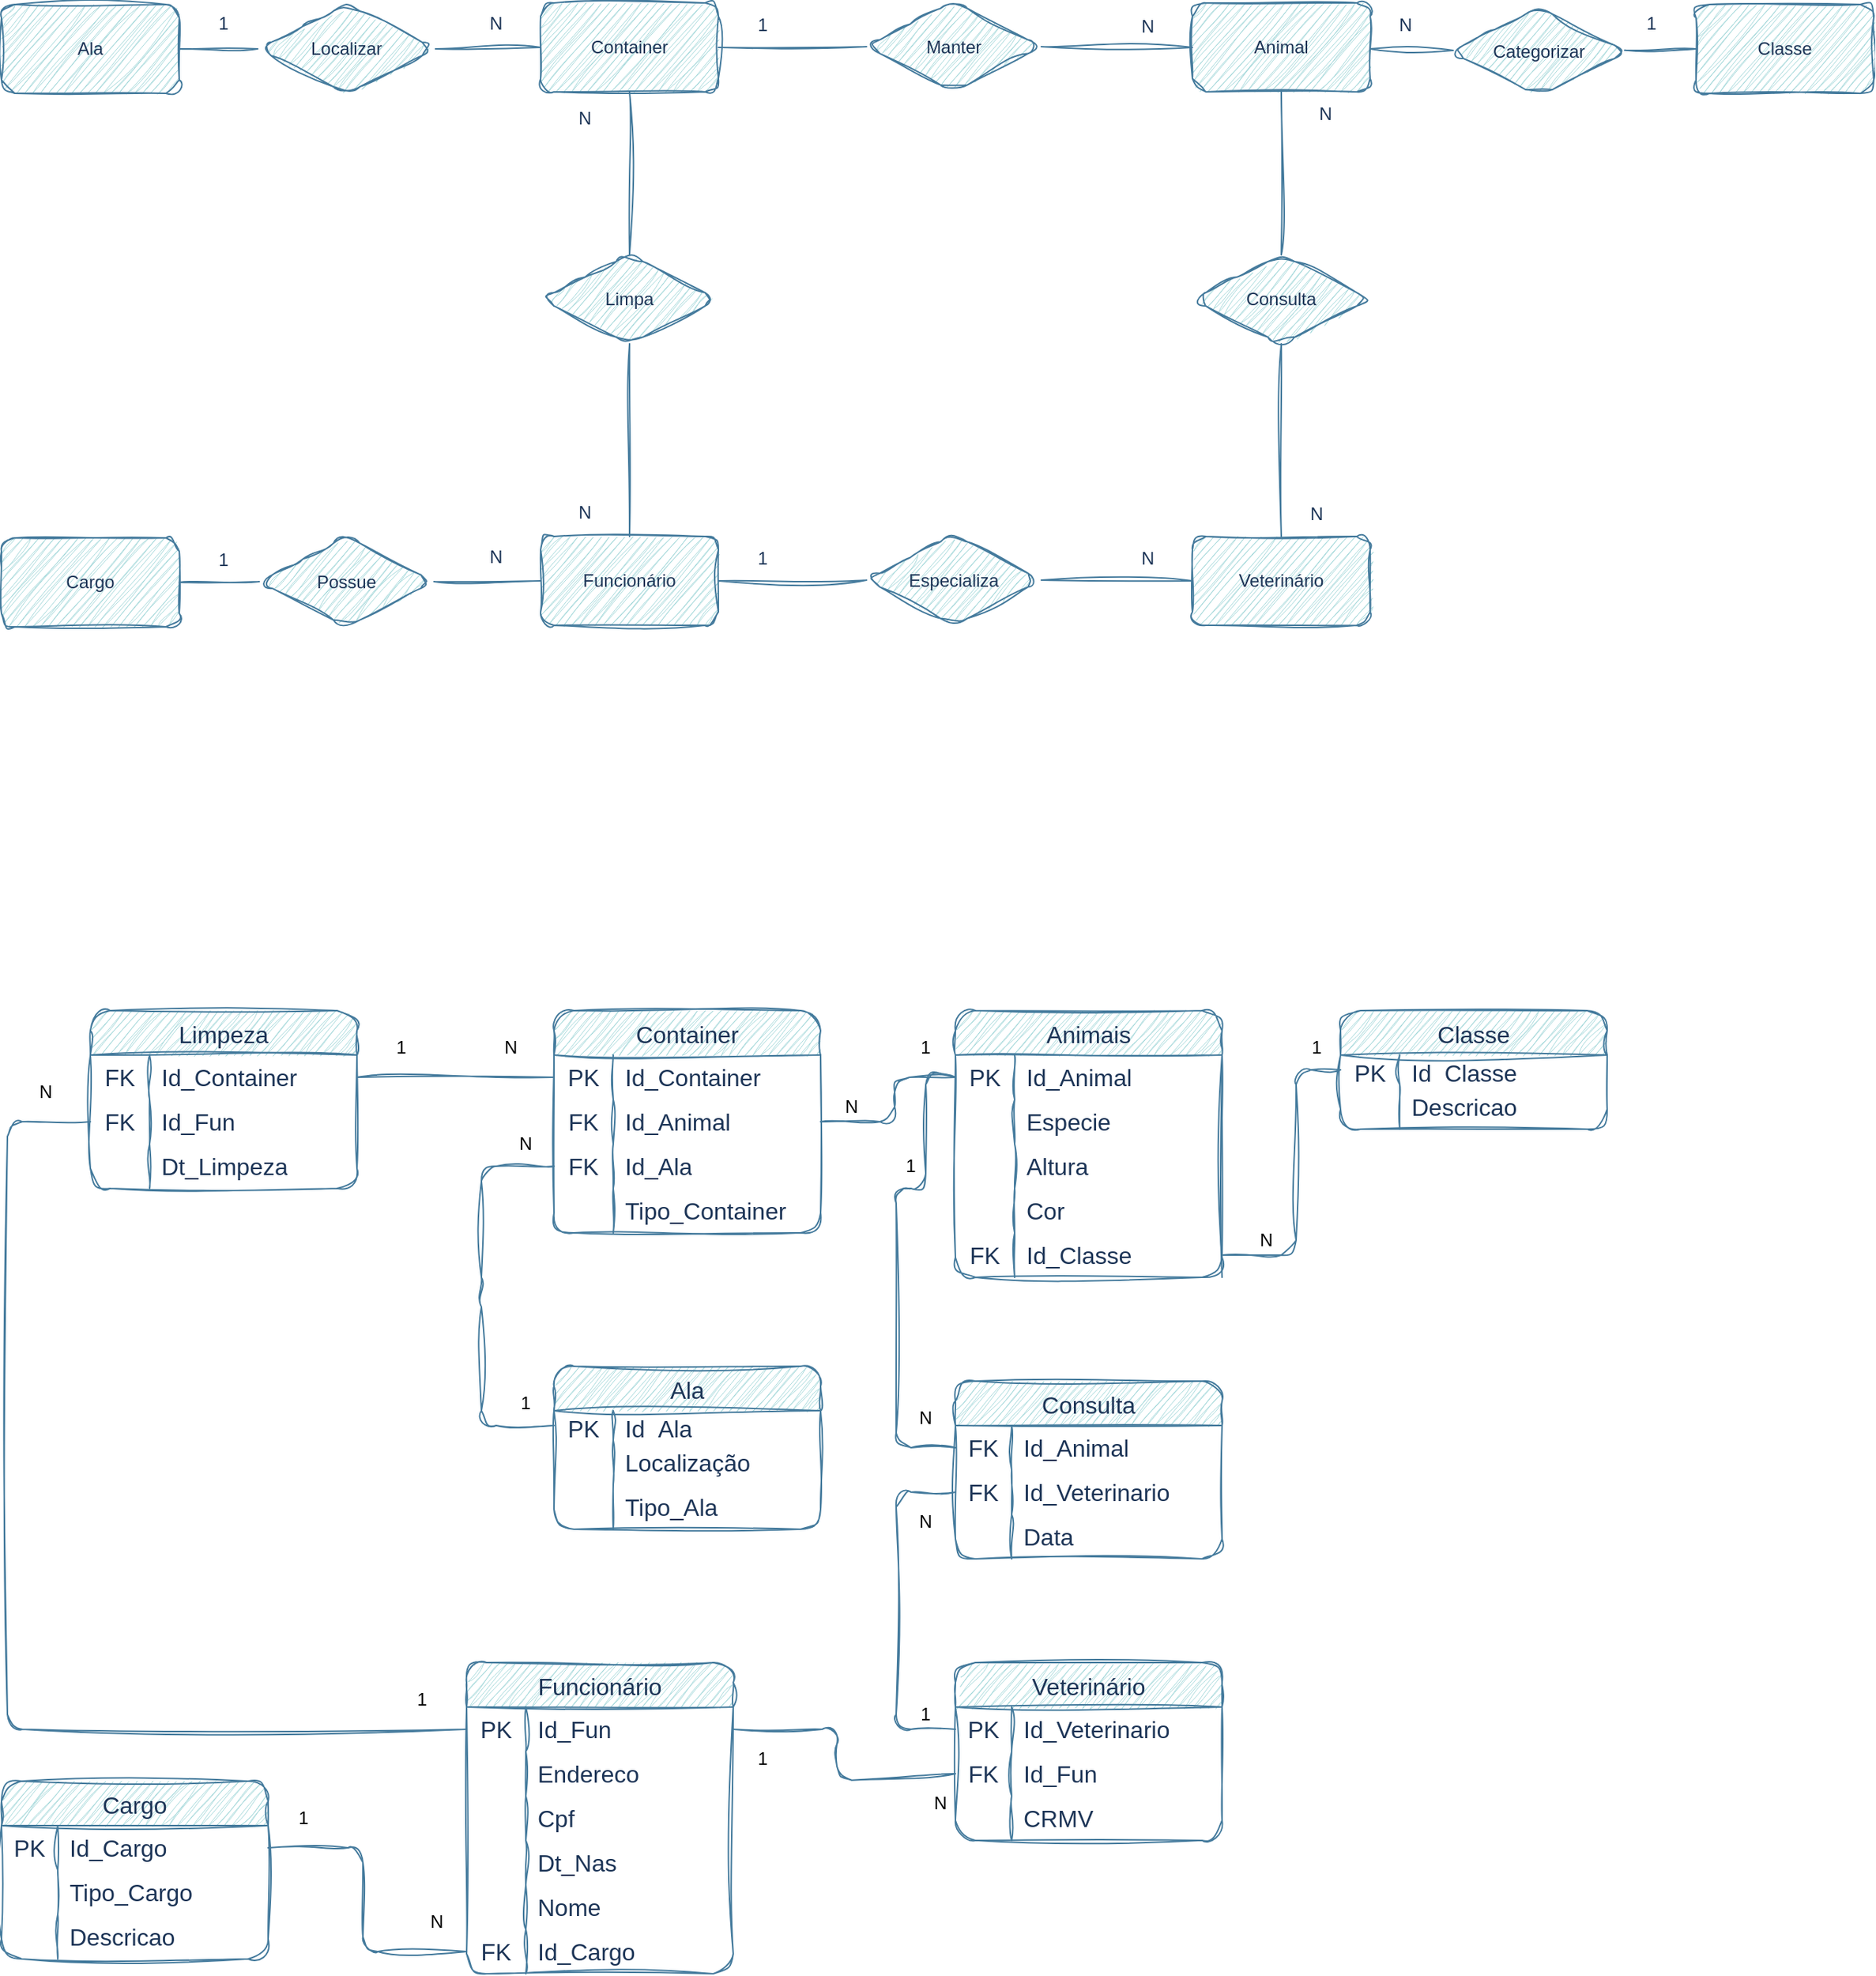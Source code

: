 <mxfile version="22.1.4" type="github">
  <diagram id="C5RBs43oDa-KdzZeNtuy" name="Page-1">
    <mxGraphModel dx="2800" dy="2515" grid="1" gridSize="10" guides="1" tooltips="1" connect="1" arrows="1" fold="1" page="1" pageScale="1" pageWidth="1169" pageHeight="827" background="#FFFFFF" math="0" shadow="0">
      <root>
        <mxCell id="WIyWlLk6GJQsqaUBKTNV-0" />
        <mxCell id="WIyWlLk6GJQsqaUBKTNV-1" parent="WIyWlLk6GJQsqaUBKTNV-0" />
        <mxCell id="AoaK_2IaSsDuwdZKF_Ht-1" value="Classe" style="rounded=1;whiteSpace=wrap;html=1;sketch=1;curveFitting=1;jiggle=2;labelBackgroundColor=none;fillColor=#A8DADC;strokeColor=#457B9D;fontColor=#1D3557;" parent="WIyWlLk6GJQsqaUBKTNV-1" vertex="1">
          <mxGeometry x="500" y="-919" width="120" height="60" as="geometry" />
        </mxCell>
        <mxCell id="AoaK_2IaSsDuwdZKF_Ht-3" value="" style="endArrow=none;html=1;rounded=1;entryX=0;entryY=0.5;entryDx=0;entryDy=0;sketch=1;curveFitting=1;jiggle=2;labelBackgroundColor=none;strokeColor=#457B9D;fontColor=default;" parent="WIyWlLk6GJQsqaUBKTNV-1" source="AoaK_2IaSsDuwdZKF_Ht-0" target="AoaK_2IaSsDuwdZKF_Ht-1" edge="1">
          <mxGeometry width="50" height="50" relative="1" as="geometry">
            <mxPoint x="478" y="-840" as="sourcePoint" />
            <mxPoint x="548.711" y="-890" as="targetPoint" />
          </mxGeometry>
        </mxCell>
        <mxCell id="AoaK_2IaSsDuwdZKF_Ht-4" value="Animal" style="rounded=1;whiteSpace=wrap;html=1;sketch=1;curveFitting=1;jiggle=2;labelBackgroundColor=none;fillColor=#A8DADC;strokeColor=#457B9D;fontColor=#1D3557;" parent="WIyWlLk6GJQsqaUBKTNV-1" vertex="1">
          <mxGeometry x="160" y="-920" width="120" height="60" as="geometry" />
        </mxCell>
        <mxCell id="AoaK_2IaSsDuwdZKF_Ht-8" value="N" style="text;html=1;strokeColor=none;fillColor=none;align=center;verticalAlign=middle;whiteSpace=wrap;rounded=1;sketch=1;curveFitting=1;jiggle=2;labelBackgroundColor=none;fontColor=#1D3557;" parent="WIyWlLk6GJQsqaUBKTNV-1" vertex="1">
          <mxGeometry x="274" y="-920" width="60" height="30" as="geometry" />
        </mxCell>
        <mxCell id="AoaK_2IaSsDuwdZKF_Ht-9" value="1" style="text;html=1;strokeColor=none;fillColor=none;align=center;verticalAlign=middle;whiteSpace=wrap;rounded=1;sketch=1;curveFitting=1;jiggle=2;labelBackgroundColor=none;fontColor=#1D3557;" parent="WIyWlLk6GJQsqaUBKTNV-1" vertex="1">
          <mxGeometry x="440" y="-921" width="60" height="30" as="geometry" />
        </mxCell>
        <mxCell id="AoaK_2IaSsDuwdZKF_Ht-14" value="Manter" style="rhombus;whiteSpace=wrap;html=1;rounded=1;sketch=1;curveFitting=1;jiggle=2;labelBackgroundColor=none;fillColor=#A8DADC;strokeColor=#457B9D;fontColor=#1D3557;" parent="WIyWlLk6GJQsqaUBKTNV-1" vertex="1">
          <mxGeometry x="-60" y="-921" width="118" height="61" as="geometry" />
        </mxCell>
        <mxCell id="AoaK_2IaSsDuwdZKF_Ht-15" value="Container" style="rounded=1;whiteSpace=wrap;html=1;sketch=1;curveFitting=1;jiggle=2;labelBackgroundColor=none;fillColor=#A8DADC;strokeColor=#457B9D;fontColor=#1D3557;" parent="WIyWlLk6GJQsqaUBKTNV-1" vertex="1">
          <mxGeometry x="-280" y="-920" width="120" height="60" as="geometry" />
        </mxCell>
        <mxCell id="AoaK_2IaSsDuwdZKF_Ht-16" value="" style="endArrow=none;html=1;rounded=1;exitX=1;exitY=0.5;exitDx=0;exitDy=0;entryX=0;entryY=0.5;entryDx=0;entryDy=0;sketch=1;curveFitting=1;jiggle=2;labelBackgroundColor=none;strokeColor=#457B9D;fontColor=default;" parent="WIyWlLk6GJQsqaUBKTNV-1" source="AoaK_2IaSsDuwdZKF_Ht-14" target="AoaK_2IaSsDuwdZKF_Ht-4" edge="1">
          <mxGeometry width="50" height="50" relative="1" as="geometry">
            <mxPoint x="290" y="-880" as="sourcePoint" />
            <mxPoint x="390" y="-880" as="targetPoint" />
          </mxGeometry>
        </mxCell>
        <mxCell id="AoaK_2IaSsDuwdZKF_Ht-17" value="" style="endArrow=none;html=1;rounded=1;exitX=1;exitY=0.5;exitDx=0;exitDy=0;entryX=0;entryY=0.5;entryDx=0;entryDy=0;sketch=1;curveFitting=1;jiggle=2;labelBackgroundColor=none;strokeColor=#457B9D;fontColor=default;" parent="WIyWlLk6GJQsqaUBKTNV-1" source="AoaK_2IaSsDuwdZKF_Ht-15" target="AoaK_2IaSsDuwdZKF_Ht-14" edge="1">
          <mxGeometry width="50" height="50" relative="1" as="geometry">
            <mxPoint x="38" y="-880" as="sourcePoint" />
            <mxPoint x="170" y="-880" as="targetPoint" />
          </mxGeometry>
        </mxCell>
        <mxCell id="AoaK_2IaSsDuwdZKF_Ht-18" value="N" style="text;html=1;strokeColor=none;fillColor=none;align=center;verticalAlign=middle;whiteSpace=wrap;rounded=1;sketch=1;curveFitting=1;jiggle=2;labelBackgroundColor=none;fontColor=#1D3557;" parent="WIyWlLk6GJQsqaUBKTNV-1" vertex="1">
          <mxGeometry x="100" y="-919" width="60" height="30" as="geometry" />
        </mxCell>
        <mxCell id="AoaK_2IaSsDuwdZKF_Ht-19" value="1" style="text;html=1;strokeColor=none;fillColor=none;align=center;verticalAlign=middle;whiteSpace=wrap;rounded=1;sketch=1;curveFitting=1;jiggle=2;labelBackgroundColor=none;fontColor=#1D3557;" parent="WIyWlLk6GJQsqaUBKTNV-1" vertex="1">
          <mxGeometry x="-160" y="-920" width="60" height="30" as="geometry" />
        </mxCell>
        <mxCell id="AoaK_2IaSsDuwdZKF_Ht-26" value="Veterinário" style="rounded=1;whiteSpace=wrap;html=1;sketch=1;curveFitting=1;jiggle=2;labelBackgroundColor=none;fillColor=#A8DADC;strokeColor=#457B9D;fontColor=#1D3557;" parent="WIyWlLk6GJQsqaUBKTNV-1" vertex="1">
          <mxGeometry x="160" y="-560" width="120" height="60" as="geometry" />
        </mxCell>
        <mxCell id="AoaK_2IaSsDuwdZKF_Ht-27" value="Consulta" style="rhombus;whiteSpace=wrap;html=1;rounded=1;sketch=1;curveFitting=1;jiggle=2;labelBackgroundColor=none;fillColor=#A8DADC;strokeColor=#457B9D;fontColor=#1D3557;" parent="WIyWlLk6GJQsqaUBKTNV-1" vertex="1">
          <mxGeometry x="160" y="-750" width="120" height="60" as="geometry" />
        </mxCell>
        <mxCell id="AoaK_2IaSsDuwdZKF_Ht-29" value="" style="endArrow=none;html=1;rounded=1;entryX=0.5;entryY=0;entryDx=0;entryDy=0;exitX=0.5;exitY=1;exitDx=0;exitDy=0;sketch=1;curveFitting=1;jiggle=2;labelBackgroundColor=none;strokeColor=#457B9D;fontColor=default;" parent="WIyWlLk6GJQsqaUBKTNV-1" source="AoaK_2IaSsDuwdZKF_Ht-27" target="AoaK_2IaSsDuwdZKF_Ht-26" edge="1">
          <mxGeometry width="50" height="50" relative="1" as="geometry">
            <mxPoint x="220" y="-680" as="sourcePoint" />
            <mxPoint x="230" y="-781" as="targetPoint" />
          </mxGeometry>
        </mxCell>
        <mxCell id="AoaK_2IaSsDuwdZKF_Ht-30" value="Funcionário" style="rounded=1;whiteSpace=wrap;html=1;sketch=1;curveFitting=1;jiggle=2;labelBackgroundColor=none;fillColor=#A8DADC;strokeColor=#457B9D;fontColor=#1D3557;" parent="WIyWlLk6GJQsqaUBKTNV-1" vertex="1">
          <mxGeometry x="-280" y="-560" width="120" height="60" as="geometry" />
        </mxCell>
        <mxCell id="AoaK_2IaSsDuwdZKF_Ht-35" value="N" style="text;html=1;strokeColor=none;fillColor=none;align=center;verticalAlign=middle;whiteSpace=wrap;rounded=1;sketch=1;curveFitting=1;jiggle=2;labelBackgroundColor=none;fontColor=#1D3557;" parent="WIyWlLk6GJQsqaUBKTNV-1" vertex="1">
          <mxGeometry x="214" y="-590" width="60" height="30" as="geometry" />
        </mxCell>
        <mxCell id="AoaK_2IaSsDuwdZKF_Ht-44" value="Animais" style="shape=table;startSize=30;container=1;collapsible=0;childLayout=tableLayout;fixedRows=1;rowLines=0;fontStyle=0;strokeColor=#457B9D;fontSize=16;rounded=1;sketch=1;curveFitting=1;jiggle=2;labelBackgroundColor=none;fillColor=#A8DADC;fontColor=#1D3557;" parent="WIyWlLk6GJQsqaUBKTNV-1" vertex="1">
          <mxGeometry y="-240" width="180" height="180" as="geometry" />
        </mxCell>
        <mxCell id="AoaK_2IaSsDuwdZKF_Ht-45" value="" style="shape=tableRow;horizontal=0;startSize=0;swimlaneHead=0;swimlaneBody=0;top=0;left=0;bottom=0;right=0;collapsible=0;dropTarget=0;fillColor=none;points=[[0,0.5],[1,0.5]];portConstraint=eastwest;strokeColor=#457B9D;fontSize=16;rounded=1;sketch=1;curveFitting=1;jiggle=2;labelBackgroundColor=none;fontColor=#1D3557;" parent="AoaK_2IaSsDuwdZKF_Ht-44" vertex="1">
          <mxGeometry y="30" width="180" height="30" as="geometry" />
        </mxCell>
        <mxCell id="AoaK_2IaSsDuwdZKF_Ht-46" value="PK" style="shape=partialRectangle;html=1;whiteSpace=wrap;connectable=0;fillColor=none;top=0;left=0;bottom=0;right=0;overflow=hidden;pointerEvents=1;strokeColor=#457B9D;fontSize=16;rounded=1;sketch=1;curveFitting=1;jiggle=2;labelBackgroundColor=none;fontColor=#1D3557;" parent="AoaK_2IaSsDuwdZKF_Ht-45" vertex="1">
          <mxGeometry width="40" height="30" as="geometry">
            <mxRectangle width="40" height="30" as="alternateBounds" />
          </mxGeometry>
        </mxCell>
        <mxCell id="AoaK_2IaSsDuwdZKF_Ht-47" value="Id_Animal" style="shape=partialRectangle;html=1;whiteSpace=wrap;connectable=0;fillColor=none;top=0;left=0;bottom=0;right=0;align=left;spacingLeft=6;overflow=hidden;strokeColor=#457B9D;fontSize=16;rounded=1;sketch=1;curveFitting=1;jiggle=2;labelBackgroundColor=none;fontColor=#1D3557;" parent="AoaK_2IaSsDuwdZKF_Ht-45" vertex="1">
          <mxGeometry x="40" width="140" height="30" as="geometry">
            <mxRectangle width="140" height="30" as="alternateBounds" />
          </mxGeometry>
        </mxCell>
        <mxCell id="AoaK_2IaSsDuwdZKF_Ht-48" value="" style="shape=tableRow;horizontal=0;startSize=0;swimlaneHead=0;swimlaneBody=0;top=0;left=0;bottom=0;right=0;collapsible=0;dropTarget=0;fillColor=none;points=[[0,0.5],[1,0.5]];portConstraint=eastwest;strokeColor=#457B9D;fontSize=16;rounded=1;sketch=1;curveFitting=1;jiggle=2;labelBackgroundColor=none;fontColor=#1D3557;" parent="AoaK_2IaSsDuwdZKF_Ht-44" vertex="1">
          <mxGeometry y="60" width="180" height="30" as="geometry" />
        </mxCell>
        <mxCell id="AoaK_2IaSsDuwdZKF_Ht-49" value="" style="shape=partialRectangle;html=1;whiteSpace=wrap;connectable=0;fillColor=none;top=0;left=0;bottom=0;right=0;overflow=hidden;strokeColor=#457B9D;fontSize=16;rounded=1;sketch=1;curveFitting=1;jiggle=2;labelBackgroundColor=none;fontColor=#1D3557;" parent="AoaK_2IaSsDuwdZKF_Ht-48" vertex="1">
          <mxGeometry width="40" height="30" as="geometry">
            <mxRectangle width="40" height="30" as="alternateBounds" />
          </mxGeometry>
        </mxCell>
        <mxCell id="AoaK_2IaSsDuwdZKF_Ht-50" value="Especie" style="shape=partialRectangle;html=1;whiteSpace=wrap;connectable=0;fillColor=none;top=0;left=0;bottom=0;right=0;align=left;spacingLeft=6;overflow=hidden;strokeColor=#457B9D;fontSize=16;rounded=1;sketch=1;curveFitting=1;jiggle=2;labelBackgroundColor=none;fontColor=#1D3557;" parent="AoaK_2IaSsDuwdZKF_Ht-48" vertex="1">
          <mxGeometry x="40" width="140" height="30" as="geometry">
            <mxRectangle width="140" height="30" as="alternateBounds" />
          </mxGeometry>
        </mxCell>
        <mxCell id="AoaK_2IaSsDuwdZKF_Ht-51" value="" style="shape=tableRow;horizontal=0;startSize=0;swimlaneHead=0;swimlaneBody=0;top=0;left=0;bottom=0;right=0;collapsible=0;dropTarget=0;fillColor=none;points=[[0,0.5],[1,0.5]];portConstraint=eastwest;strokeColor=#457B9D;fontSize=16;rounded=1;sketch=1;curveFitting=1;jiggle=2;labelBackgroundColor=none;fontColor=#1D3557;" parent="AoaK_2IaSsDuwdZKF_Ht-44" vertex="1">
          <mxGeometry y="90" width="180" height="30" as="geometry" />
        </mxCell>
        <mxCell id="AoaK_2IaSsDuwdZKF_Ht-52" value="" style="shape=partialRectangle;html=1;whiteSpace=wrap;connectable=0;fillColor=none;top=0;left=0;bottom=0;right=0;overflow=hidden;strokeColor=#457B9D;fontSize=16;rounded=1;sketch=1;curveFitting=1;jiggle=2;labelBackgroundColor=none;fontColor=#1D3557;" parent="AoaK_2IaSsDuwdZKF_Ht-51" vertex="1">
          <mxGeometry width="40" height="30" as="geometry">
            <mxRectangle width="40" height="30" as="alternateBounds" />
          </mxGeometry>
        </mxCell>
        <mxCell id="AoaK_2IaSsDuwdZKF_Ht-53" value="Altura" style="shape=partialRectangle;html=1;whiteSpace=wrap;connectable=0;fillColor=none;top=0;left=0;bottom=0;right=0;align=left;spacingLeft=6;overflow=hidden;strokeColor=#457B9D;fontSize=16;rounded=1;sketch=1;curveFitting=1;jiggle=2;labelBackgroundColor=none;fontColor=#1D3557;" parent="AoaK_2IaSsDuwdZKF_Ht-51" vertex="1">
          <mxGeometry x="40" width="140" height="30" as="geometry">
            <mxRectangle width="140" height="30" as="alternateBounds" />
          </mxGeometry>
        </mxCell>
        <mxCell id="AoaK_2IaSsDuwdZKF_Ht-56" value="" style="shape=tableRow;horizontal=0;startSize=0;swimlaneHead=0;swimlaneBody=0;top=0;left=0;bottom=0;right=0;collapsible=0;dropTarget=0;fillColor=none;points=[[0,0.5],[1,0.5]];portConstraint=eastwest;strokeColor=#457B9D;fontSize=16;rounded=1;sketch=1;curveFitting=1;jiggle=2;labelBackgroundColor=none;fontColor=#1D3557;" parent="AoaK_2IaSsDuwdZKF_Ht-44" vertex="1">
          <mxGeometry y="120" width="180" height="30" as="geometry" />
        </mxCell>
        <mxCell id="AoaK_2IaSsDuwdZKF_Ht-57" value="" style="shape=partialRectangle;html=1;whiteSpace=wrap;connectable=0;fillColor=none;top=0;left=0;bottom=0;right=0;overflow=hidden;strokeColor=#457B9D;fontSize=16;rounded=1;sketch=1;curveFitting=1;jiggle=2;labelBackgroundColor=none;fontColor=#1D3557;" parent="AoaK_2IaSsDuwdZKF_Ht-56" vertex="1">
          <mxGeometry width="40" height="30" as="geometry">
            <mxRectangle width="40" height="30" as="alternateBounds" />
          </mxGeometry>
        </mxCell>
        <mxCell id="AoaK_2IaSsDuwdZKF_Ht-58" value="Cor" style="shape=partialRectangle;html=1;whiteSpace=wrap;connectable=0;fillColor=none;top=0;left=0;bottom=0;right=0;align=left;spacingLeft=6;overflow=hidden;strokeColor=#457B9D;fontSize=16;rounded=1;sketch=1;curveFitting=1;jiggle=2;labelBackgroundColor=none;fontColor=#1D3557;" parent="AoaK_2IaSsDuwdZKF_Ht-56" vertex="1">
          <mxGeometry x="40" width="140" height="30" as="geometry">
            <mxRectangle width="140" height="30" as="alternateBounds" />
          </mxGeometry>
        </mxCell>
        <mxCell id="AoaK_2IaSsDuwdZKF_Ht-115" value="" style="shape=tableRow;horizontal=0;startSize=0;swimlaneHead=0;swimlaneBody=0;top=0;left=0;bottom=0;right=0;collapsible=0;dropTarget=0;fillColor=none;points=[[0,0.5],[1,0.5]];portConstraint=eastwest;strokeColor=#457B9D;fontSize=16;rounded=1;sketch=1;curveFitting=1;jiggle=2;labelBackgroundColor=none;fontColor=#1D3557;" parent="AoaK_2IaSsDuwdZKF_Ht-44" vertex="1">
          <mxGeometry y="150" width="180" height="30" as="geometry" />
        </mxCell>
        <mxCell id="AoaK_2IaSsDuwdZKF_Ht-116" value="FK" style="shape=partialRectangle;html=1;whiteSpace=wrap;connectable=0;fillColor=none;top=0;left=0;bottom=0;right=0;overflow=hidden;strokeColor=#457B9D;fontSize=16;rounded=1;sketch=1;curveFitting=1;jiggle=2;labelBackgroundColor=none;fontColor=#1D3557;" parent="AoaK_2IaSsDuwdZKF_Ht-115" vertex="1">
          <mxGeometry width="40" height="30" as="geometry">
            <mxRectangle width="40" height="30" as="alternateBounds" />
          </mxGeometry>
        </mxCell>
        <mxCell id="AoaK_2IaSsDuwdZKF_Ht-117" value="Id_Classe" style="shape=partialRectangle;html=1;whiteSpace=wrap;connectable=0;fillColor=none;top=0;left=0;bottom=0;right=0;align=left;spacingLeft=6;overflow=hidden;strokeColor=#457B9D;fontSize=16;rounded=1;sketch=1;curveFitting=1;jiggle=2;labelBackgroundColor=none;fontColor=#1D3557;" parent="AoaK_2IaSsDuwdZKF_Ht-115" vertex="1">
          <mxGeometry x="40" width="140" height="30" as="geometry">
            <mxRectangle width="140" height="30" as="alternateBounds" />
          </mxGeometry>
        </mxCell>
        <mxCell id="lIdoPf1gGKjcN349rqHI-10" value="" style="shape=waypoint;sketch=1;size=6;pointerEvents=1;points=[];fillColor=#A8DADC;resizable=0;rotatable=0;perimeter=centerPerimeter;snapToPoint=1;fontSize=16;strokeColor=#457B9D;fontColor=#1D3557;startSize=30;fontStyle=0;rounded=1;curveFitting=1;jiggle=2;labelBackgroundColor=none;hachureGap=4;fontFamily=Architects Daughter;fontSource=https%3A%2F%2Ffonts.googleapis.com%2Fcss%3Ffamily%3DArchitects%2BDaughter;" parent="AoaK_2IaSsDuwdZKF_Ht-115" vertex="1">
          <mxGeometry x="180" height="30" as="geometry">
            <mxRectangle width="NaN" height="30" as="alternateBounds" />
          </mxGeometry>
        </mxCell>
        <mxCell id="AoaK_2IaSsDuwdZKF_Ht-59" value="Container" style="shape=table;startSize=30;container=1;collapsible=0;childLayout=tableLayout;fixedRows=1;rowLines=0;fontStyle=0;strokeColor=#457B9D;fontSize=16;rounded=1;sketch=1;curveFitting=1;jiggle=2;labelBackgroundColor=none;fillColor=#A8DADC;fontColor=#1D3557;" parent="WIyWlLk6GJQsqaUBKTNV-1" vertex="1">
          <mxGeometry x="-271" y="-240" width="180" height="150" as="geometry" />
        </mxCell>
        <mxCell id="AoaK_2IaSsDuwdZKF_Ht-60" value="" style="shape=tableRow;horizontal=0;startSize=0;swimlaneHead=0;swimlaneBody=0;top=0;left=0;bottom=0;right=0;collapsible=0;dropTarget=0;fillColor=none;points=[[0,0.5],[1,0.5]];portConstraint=eastwest;strokeColor=#457B9D;fontSize=16;rounded=1;sketch=1;curveFitting=1;jiggle=2;labelBackgroundColor=none;fontColor=#1D3557;" parent="AoaK_2IaSsDuwdZKF_Ht-59" vertex="1">
          <mxGeometry y="30" width="180" height="30" as="geometry" />
        </mxCell>
        <mxCell id="AoaK_2IaSsDuwdZKF_Ht-61" value="PK" style="shape=partialRectangle;html=1;whiteSpace=wrap;connectable=0;fillColor=none;top=0;left=0;bottom=0;right=0;overflow=hidden;pointerEvents=1;strokeColor=#457B9D;fontSize=16;rounded=1;sketch=1;curveFitting=1;jiggle=2;labelBackgroundColor=none;fontColor=#1D3557;" parent="AoaK_2IaSsDuwdZKF_Ht-60" vertex="1">
          <mxGeometry width="40" height="30" as="geometry">
            <mxRectangle width="40" height="30" as="alternateBounds" />
          </mxGeometry>
        </mxCell>
        <mxCell id="AoaK_2IaSsDuwdZKF_Ht-62" value="Id_Container" style="shape=partialRectangle;html=1;whiteSpace=wrap;connectable=0;fillColor=none;top=0;left=0;bottom=0;right=0;align=left;spacingLeft=6;overflow=hidden;strokeColor=#457B9D;fontSize=16;rounded=1;sketch=1;curveFitting=1;jiggle=2;labelBackgroundColor=none;fontColor=#1D3557;" parent="AoaK_2IaSsDuwdZKF_Ht-60" vertex="1">
          <mxGeometry x="40" width="140" height="30" as="geometry">
            <mxRectangle width="140" height="30" as="alternateBounds" />
          </mxGeometry>
        </mxCell>
        <mxCell id="AoaK_2IaSsDuwdZKF_Ht-63" value="" style="shape=tableRow;horizontal=0;startSize=0;swimlaneHead=0;swimlaneBody=0;top=0;left=0;bottom=0;right=0;collapsible=0;dropTarget=0;fillColor=none;points=[[0,0.5],[1,0.5]];portConstraint=eastwest;strokeColor=#457B9D;fontSize=16;rounded=1;sketch=1;curveFitting=1;jiggle=2;labelBackgroundColor=none;fontColor=#1D3557;" parent="AoaK_2IaSsDuwdZKF_Ht-59" vertex="1">
          <mxGeometry y="60" width="180" height="30" as="geometry" />
        </mxCell>
        <mxCell id="AoaK_2IaSsDuwdZKF_Ht-64" value="FK" style="shape=partialRectangle;html=1;whiteSpace=wrap;connectable=0;fillColor=none;top=0;left=0;bottom=0;right=0;overflow=hidden;strokeColor=#457B9D;fontSize=16;rounded=1;sketch=1;curveFitting=1;jiggle=2;labelBackgroundColor=none;fontColor=#1D3557;" parent="AoaK_2IaSsDuwdZKF_Ht-63" vertex="1">
          <mxGeometry width="40" height="30" as="geometry">
            <mxRectangle width="40" height="30" as="alternateBounds" />
          </mxGeometry>
        </mxCell>
        <mxCell id="AoaK_2IaSsDuwdZKF_Ht-65" value="Id_Animal" style="shape=partialRectangle;html=1;whiteSpace=wrap;connectable=0;fillColor=none;top=0;left=0;bottom=0;right=0;align=left;spacingLeft=6;overflow=hidden;strokeColor=#457B9D;fontSize=16;rounded=1;sketch=1;curveFitting=1;jiggle=2;labelBackgroundColor=none;fontColor=#1D3557;" parent="AoaK_2IaSsDuwdZKF_Ht-63" vertex="1">
          <mxGeometry x="40" width="140" height="30" as="geometry">
            <mxRectangle width="140" height="30" as="alternateBounds" />
          </mxGeometry>
        </mxCell>
        <mxCell id="AoaK_2IaSsDuwdZKF_Ht-85" value="" style="shape=tableRow;horizontal=0;startSize=0;swimlaneHead=0;swimlaneBody=0;top=0;left=0;bottom=0;right=0;collapsible=0;dropTarget=0;fillColor=none;points=[[0,0.5],[1,0.5]];portConstraint=eastwest;strokeColor=#457B9D;fontSize=16;rounded=1;sketch=1;curveFitting=1;jiggle=2;labelBackgroundColor=none;fontColor=#1D3557;" parent="AoaK_2IaSsDuwdZKF_Ht-59" vertex="1">
          <mxGeometry y="90" width="180" height="30" as="geometry" />
        </mxCell>
        <mxCell id="AoaK_2IaSsDuwdZKF_Ht-86" value="FK" style="shape=partialRectangle;html=1;whiteSpace=wrap;connectable=0;fillColor=none;top=0;left=0;bottom=0;right=0;overflow=hidden;strokeColor=#457B9D;fontSize=16;rounded=1;sketch=1;curveFitting=1;jiggle=2;labelBackgroundColor=none;fontColor=#1D3557;" parent="AoaK_2IaSsDuwdZKF_Ht-85" vertex="1">
          <mxGeometry width="40" height="30" as="geometry">
            <mxRectangle width="40" height="30" as="alternateBounds" />
          </mxGeometry>
        </mxCell>
        <mxCell id="AoaK_2IaSsDuwdZKF_Ht-87" value="Id_Ala" style="shape=partialRectangle;html=1;whiteSpace=wrap;connectable=0;fillColor=none;top=0;left=0;bottom=0;right=0;align=left;spacingLeft=6;overflow=hidden;strokeColor=#457B9D;fontSize=16;rounded=1;sketch=1;curveFitting=1;jiggle=2;labelBackgroundColor=none;fontColor=#1D3557;" parent="AoaK_2IaSsDuwdZKF_Ht-85" vertex="1">
          <mxGeometry x="40" width="140" height="30" as="geometry">
            <mxRectangle width="140" height="30" as="alternateBounds" />
          </mxGeometry>
        </mxCell>
        <mxCell id="AoaK_2IaSsDuwdZKF_Ht-66" value="" style="shape=tableRow;horizontal=0;startSize=0;swimlaneHead=0;swimlaneBody=0;top=0;left=0;bottom=0;right=0;collapsible=0;dropTarget=0;fillColor=none;points=[[0,0.5],[1,0.5]];portConstraint=eastwest;strokeColor=#457B9D;fontSize=16;rounded=1;sketch=1;curveFitting=1;jiggle=2;labelBackgroundColor=none;fontColor=#1D3557;" parent="AoaK_2IaSsDuwdZKF_Ht-59" vertex="1">
          <mxGeometry y="120" width="180" height="30" as="geometry" />
        </mxCell>
        <mxCell id="AoaK_2IaSsDuwdZKF_Ht-67" value="" style="shape=partialRectangle;html=1;whiteSpace=wrap;connectable=0;fillColor=none;top=0;left=0;bottom=0;right=0;overflow=hidden;strokeColor=#457B9D;fontSize=16;rounded=1;sketch=1;curveFitting=1;jiggle=2;labelBackgroundColor=none;fontColor=#1D3557;" parent="AoaK_2IaSsDuwdZKF_Ht-66" vertex="1">
          <mxGeometry width="40" height="30" as="geometry">
            <mxRectangle width="40" height="30" as="alternateBounds" />
          </mxGeometry>
        </mxCell>
        <mxCell id="AoaK_2IaSsDuwdZKF_Ht-68" value="Tipo_Container" style="shape=partialRectangle;html=1;whiteSpace=wrap;connectable=0;fillColor=none;top=0;left=0;bottom=0;right=0;align=left;spacingLeft=6;overflow=hidden;strokeColor=#457B9D;fontSize=16;rounded=1;sketch=1;curveFitting=1;jiggle=2;labelBackgroundColor=none;fontColor=#1D3557;" parent="AoaK_2IaSsDuwdZKF_Ht-66" vertex="1">
          <mxGeometry x="40" width="140" height="30" as="geometry">
            <mxRectangle width="140" height="30" as="alternateBounds" />
          </mxGeometry>
        </mxCell>
        <mxCell id="AoaK_2IaSsDuwdZKF_Ht-75" value="Ala" style="shape=table;startSize=30;container=1;collapsible=0;childLayout=tableLayout;fixedRows=1;rowLines=0;fontStyle=0;strokeColor=#457B9D;fontSize=16;rounded=1;sketch=1;curveFitting=1;jiggle=2;labelBackgroundColor=none;fillColor=#A8DADC;fontColor=#1D3557;" parent="WIyWlLk6GJQsqaUBKTNV-1" vertex="1">
          <mxGeometry x="-271" width="180" height="110" as="geometry" />
        </mxCell>
        <mxCell id="AoaK_2IaSsDuwdZKF_Ht-76" value="" style="shape=tableRow;horizontal=0;startSize=0;swimlaneHead=0;swimlaneBody=0;top=0;left=0;bottom=0;right=0;collapsible=0;dropTarget=0;fillColor=none;points=[[0,0.5],[1,0.5]];portConstraint=eastwest;strokeColor=#457B9D;fontSize=16;rounded=1;sketch=1;curveFitting=1;jiggle=2;labelBackgroundColor=none;fontColor=#1D3557;" parent="AoaK_2IaSsDuwdZKF_Ht-75" vertex="1">
          <mxGeometry y="30" width="180" height="20" as="geometry" />
        </mxCell>
        <mxCell id="AoaK_2IaSsDuwdZKF_Ht-77" value="PK" style="shape=partialRectangle;html=1;whiteSpace=wrap;connectable=0;fillColor=none;top=0;left=0;bottom=0;right=0;overflow=hidden;pointerEvents=1;strokeColor=#457B9D;fontSize=16;rounded=1;sketch=1;curveFitting=1;jiggle=2;labelBackgroundColor=none;fontColor=#1D3557;" parent="AoaK_2IaSsDuwdZKF_Ht-76" vertex="1">
          <mxGeometry width="40" height="20" as="geometry">
            <mxRectangle width="40" height="20" as="alternateBounds" />
          </mxGeometry>
        </mxCell>
        <mxCell id="AoaK_2IaSsDuwdZKF_Ht-78" value="Id_Ala" style="shape=partialRectangle;html=1;whiteSpace=wrap;connectable=0;fillColor=none;top=0;left=0;bottom=0;right=0;align=left;spacingLeft=6;overflow=hidden;strokeColor=#457B9D;fontSize=16;rounded=1;sketch=1;curveFitting=1;jiggle=2;labelBackgroundColor=none;fontColor=#1D3557;" parent="AoaK_2IaSsDuwdZKF_Ht-76" vertex="1">
          <mxGeometry x="40" width="140" height="20" as="geometry">
            <mxRectangle width="140" height="20" as="alternateBounds" />
          </mxGeometry>
        </mxCell>
        <mxCell id="eAjBdiA3N9uaD-qo3Z1P-53" value="" style="shape=tableRow;horizontal=0;startSize=0;swimlaneHead=0;swimlaneBody=0;top=0;left=0;bottom=0;right=0;collapsible=0;dropTarget=0;fillColor=none;points=[[0,0.5],[1,0.5]];portConstraint=eastwest;strokeColor=#457B9D;fontSize=16;rounded=1;sketch=1;curveFitting=1;jiggle=2;labelBackgroundColor=none;fontColor=#1D3557;" parent="AoaK_2IaSsDuwdZKF_Ht-75" vertex="1">
          <mxGeometry y="50" width="180" height="30" as="geometry" />
        </mxCell>
        <mxCell id="eAjBdiA3N9uaD-qo3Z1P-54" value="" style="shape=partialRectangle;html=1;whiteSpace=wrap;connectable=0;fillColor=none;top=0;left=0;bottom=0;right=0;overflow=hidden;strokeColor=#457B9D;fontSize=16;rounded=1;sketch=1;curveFitting=1;jiggle=2;labelBackgroundColor=none;fontColor=#1D3557;" parent="eAjBdiA3N9uaD-qo3Z1P-53" vertex="1">
          <mxGeometry width="40" height="30" as="geometry">
            <mxRectangle width="40" height="30" as="alternateBounds" />
          </mxGeometry>
        </mxCell>
        <mxCell id="eAjBdiA3N9uaD-qo3Z1P-55" value="Localização" style="shape=partialRectangle;html=1;whiteSpace=wrap;connectable=0;fillColor=none;top=0;left=0;bottom=0;right=0;align=left;spacingLeft=6;overflow=hidden;strokeColor=#457B9D;fontSize=16;rounded=1;sketch=1;curveFitting=1;jiggle=2;labelBackgroundColor=none;fontColor=#1D3557;" parent="eAjBdiA3N9uaD-qo3Z1P-53" vertex="1">
          <mxGeometry x="40" width="140" height="30" as="geometry">
            <mxRectangle width="140" height="30" as="alternateBounds" />
          </mxGeometry>
        </mxCell>
        <mxCell id="AoaK_2IaSsDuwdZKF_Ht-79" value="" style="shape=tableRow;horizontal=0;startSize=0;swimlaneHead=0;swimlaneBody=0;top=0;left=0;bottom=0;right=0;collapsible=0;dropTarget=0;fillColor=none;points=[[0,0.5],[1,0.5]];portConstraint=eastwest;strokeColor=#457B9D;fontSize=16;rounded=1;sketch=1;curveFitting=1;jiggle=2;labelBackgroundColor=none;fontColor=#1D3557;" parent="AoaK_2IaSsDuwdZKF_Ht-75" vertex="1">
          <mxGeometry y="80" width="180" height="30" as="geometry" />
        </mxCell>
        <mxCell id="AoaK_2IaSsDuwdZKF_Ht-80" value="" style="shape=partialRectangle;html=1;whiteSpace=wrap;connectable=0;fillColor=none;top=0;left=0;bottom=0;right=0;overflow=hidden;strokeColor=#457B9D;fontSize=16;rounded=1;sketch=1;curveFitting=1;jiggle=2;labelBackgroundColor=none;fontColor=#1D3557;" parent="AoaK_2IaSsDuwdZKF_Ht-79" vertex="1">
          <mxGeometry width="40" height="30" as="geometry">
            <mxRectangle width="40" height="30" as="alternateBounds" />
          </mxGeometry>
        </mxCell>
        <mxCell id="AoaK_2IaSsDuwdZKF_Ht-81" value="Tipo_Ala" style="shape=partialRectangle;html=1;whiteSpace=wrap;connectable=0;fillColor=none;top=0;left=0;bottom=0;right=0;align=left;spacingLeft=6;overflow=hidden;strokeColor=#457B9D;fontSize=16;rounded=1;sketch=1;curveFitting=1;jiggle=2;labelBackgroundColor=none;fontColor=#1D3557;" parent="AoaK_2IaSsDuwdZKF_Ht-79" vertex="1">
          <mxGeometry x="40" width="140" height="30" as="geometry">
            <mxRectangle width="140" height="30" as="alternateBounds" />
          </mxGeometry>
        </mxCell>
        <mxCell id="AoaK_2IaSsDuwdZKF_Ht-88" value="" style="endArrow=none;html=1;rounded=1;exitX=0;exitY=0.5;exitDx=0;exitDy=0;entryX=1;entryY=0.5;entryDx=0;entryDy=0;sketch=1;curveFitting=1;jiggle=2;labelBackgroundColor=none;strokeColor=#457B9D;fontColor=default;" parent="WIyWlLk6GJQsqaUBKTNV-1" source="AoaK_2IaSsDuwdZKF_Ht-45" target="AoaK_2IaSsDuwdZKF_Ht-63" edge="1">
          <mxGeometry width="50" height="50" relative="1" as="geometry">
            <mxPoint x="-90" y="-360" as="sourcePoint" />
            <mxPoint x="-91" y="-300" as="targetPoint" />
            <Array as="points">
              <mxPoint x="-41" y="-195" />
              <mxPoint x="-41" y="-165" />
            </Array>
          </mxGeometry>
        </mxCell>
        <mxCell id="AoaK_2IaSsDuwdZKF_Ht-89" value="" style="endArrow=none;html=1;rounded=1;exitX=0;exitY=0.5;exitDx=0;exitDy=0;entryX=0;entryY=0.5;entryDx=0;entryDy=0;sketch=1;curveFitting=1;jiggle=2;labelBackgroundColor=none;strokeColor=#457B9D;fontColor=default;" parent="WIyWlLk6GJQsqaUBKTNV-1" source="AoaK_2IaSsDuwdZKF_Ht-85" target="AoaK_2IaSsDuwdZKF_Ht-76" edge="1">
          <mxGeometry width="50" height="50" relative="1" as="geometry">
            <mxPoint x="-290" y="-220" as="sourcePoint" />
            <mxPoint x="-300" y="-40" as="targetPoint" />
            <Array as="points">
              <mxPoint x="-320" y="-135" />
              <mxPoint x="-320" y="-50" />
              <mxPoint x="-320" y="40" />
            </Array>
          </mxGeometry>
        </mxCell>
        <mxCell id="AoaK_2IaSsDuwdZKF_Ht-118" value="Classe" style="shape=table;startSize=30;container=1;collapsible=0;childLayout=tableLayout;fixedRows=1;rowLines=0;fontStyle=0;strokeColor=#457B9D;fontSize=16;rounded=1;sketch=1;curveFitting=1;jiggle=2;labelBackgroundColor=none;fillColor=#A8DADC;fontColor=#1D3557;" parent="WIyWlLk6GJQsqaUBKTNV-1" vertex="1">
          <mxGeometry x="260" y="-240" width="180" height="80" as="geometry" />
        </mxCell>
        <mxCell id="AoaK_2IaSsDuwdZKF_Ht-119" value="" style="shape=tableRow;horizontal=0;startSize=0;swimlaneHead=0;swimlaneBody=0;top=0;left=0;bottom=0;right=0;collapsible=0;dropTarget=0;fillColor=none;points=[[0,0.5],[1,0.5]];portConstraint=eastwest;strokeColor=#457B9D;fontSize=16;rounded=1;sketch=1;curveFitting=1;jiggle=2;labelBackgroundColor=none;fontColor=#1D3557;" parent="AoaK_2IaSsDuwdZKF_Ht-118" vertex="1">
          <mxGeometry y="30" width="180" height="20" as="geometry" />
        </mxCell>
        <mxCell id="AoaK_2IaSsDuwdZKF_Ht-120" value="PK" style="shape=partialRectangle;html=1;whiteSpace=wrap;connectable=0;fillColor=none;top=0;left=0;bottom=0;right=0;overflow=hidden;pointerEvents=1;strokeColor=#457B9D;fontSize=16;rounded=1;sketch=1;curveFitting=1;jiggle=2;labelBackgroundColor=none;fontColor=#1D3557;" parent="AoaK_2IaSsDuwdZKF_Ht-119" vertex="1">
          <mxGeometry width="40" height="20" as="geometry">
            <mxRectangle width="40" height="20" as="alternateBounds" />
          </mxGeometry>
        </mxCell>
        <mxCell id="AoaK_2IaSsDuwdZKF_Ht-121" value="Id_Classe" style="shape=partialRectangle;html=1;whiteSpace=wrap;connectable=0;fillColor=none;top=0;left=0;bottom=0;right=0;align=left;spacingLeft=6;overflow=hidden;strokeColor=#457B9D;fontSize=16;rounded=1;sketch=1;curveFitting=1;jiggle=2;labelBackgroundColor=none;fontColor=#1D3557;" parent="AoaK_2IaSsDuwdZKF_Ht-119" vertex="1">
          <mxGeometry x="40" width="140" height="20" as="geometry">
            <mxRectangle width="140" height="20" as="alternateBounds" />
          </mxGeometry>
        </mxCell>
        <mxCell id="lIdoPf1gGKjcN349rqHI-0" value="" style="shape=tableRow;horizontal=0;startSize=0;swimlaneHead=0;swimlaneBody=0;top=0;left=0;bottom=0;right=0;collapsible=0;dropTarget=0;fillColor=none;points=[[0,0.5],[1,0.5]];portConstraint=eastwest;strokeColor=#457B9D;fontSize=16;rounded=1;sketch=1;curveFitting=1;jiggle=2;labelBackgroundColor=none;fontColor=#1D3557;" parent="AoaK_2IaSsDuwdZKF_Ht-118" vertex="1">
          <mxGeometry y="50" width="180" height="30" as="geometry" />
        </mxCell>
        <mxCell id="lIdoPf1gGKjcN349rqHI-1" value="" style="shape=partialRectangle;html=1;whiteSpace=wrap;connectable=0;fillColor=none;top=0;left=0;bottom=0;right=0;overflow=hidden;strokeColor=#457B9D;fontSize=16;rounded=1;sketch=1;curveFitting=1;jiggle=2;labelBackgroundColor=none;fontColor=#1D3557;" parent="lIdoPf1gGKjcN349rqHI-0" vertex="1">
          <mxGeometry width="40" height="30" as="geometry">
            <mxRectangle width="40" height="30" as="alternateBounds" />
          </mxGeometry>
        </mxCell>
        <mxCell id="lIdoPf1gGKjcN349rqHI-2" value="Descricao" style="shape=partialRectangle;html=1;whiteSpace=wrap;connectable=0;fillColor=none;top=0;left=0;bottom=0;right=0;align=left;spacingLeft=6;overflow=hidden;strokeColor=#457B9D;fontSize=16;rounded=1;sketch=1;curveFitting=1;jiggle=2;labelBackgroundColor=none;fontColor=#1D3557;" parent="lIdoPf1gGKjcN349rqHI-0" vertex="1">
          <mxGeometry x="40" width="140" height="30" as="geometry">
            <mxRectangle width="140" height="30" as="alternateBounds" />
          </mxGeometry>
        </mxCell>
        <mxCell id="oqTbiJwPYjKJjacwFd0H-3" value="" style="endArrow=none;html=1;rounded=1;exitX=0.5;exitY=1;exitDx=0;exitDy=0;sketch=1;curveFitting=1;jiggle=2;labelBackgroundColor=none;strokeColor=#457B9D;fontColor=default;" parent="WIyWlLk6GJQsqaUBKTNV-1" source="AoaK_2IaSsDuwdZKF_Ht-4" target="AoaK_2IaSsDuwdZKF_Ht-27" edge="1">
          <mxGeometry width="50" height="50" relative="1" as="geometry">
            <mxPoint x="230" y="-721" as="sourcePoint" />
            <mxPoint x="230" y="-661" as="targetPoint" />
          </mxGeometry>
        </mxCell>
        <mxCell id="oqTbiJwPYjKJjacwFd0H-6" value="Especializa" style="rhombus;whiteSpace=wrap;html=1;rounded=1;sketch=1;curveFitting=1;jiggle=2;labelBackgroundColor=none;fillColor=#A8DADC;strokeColor=#457B9D;fontColor=#1D3557;" parent="WIyWlLk6GJQsqaUBKTNV-1" vertex="1">
          <mxGeometry x="-60" y="-561" width="118" height="61" as="geometry" />
        </mxCell>
        <mxCell id="oqTbiJwPYjKJjacwFd0H-7" value="" style="endArrow=none;html=1;rounded=1;exitX=1;exitY=0.5;exitDx=0;exitDy=0;entryX=0;entryY=0.5;entryDx=0;entryDy=0;sketch=1;curveFitting=1;jiggle=2;labelBackgroundColor=none;strokeColor=#457B9D;fontColor=default;" parent="WIyWlLk6GJQsqaUBKTNV-1" source="oqTbiJwPYjKJjacwFd0H-6" target="AoaK_2IaSsDuwdZKF_Ht-26" edge="1">
          <mxGeometry width="50" height="50" relative="1" as="geometry">
            <mxPoint x="68" y="-779" as="sourcePoint" />
            <mxPoint x="170" y="-780" as="targetPoint" />
          </mxGeometry>
        </mxCell>
        <mxCell id="oqTbiJwPYjKJjacwFd0H-8" value="" style="endArrow=none;html=1;rounded=1;exitX=1;exitY=0.5;exitDx=0;exitDy=0;entryX=0;entryY=0.5;entryDx=0;entryDy=0;sketch=1;curveFitting=1;jiggle=2;labelBackgroundColor=none;strokeColor=#457B9D;fontColor=default;" parent="WIyWlLk6GJQsqaUBKTNV-1" source="AoaK_2IaSsDuwdZKF_Ht-30" target="oqTbiJwPYjKJjacwFd0H-6" edge="1">
          <mxGeometry width="50" height="50" relative="1" as="geometry">
            <mxPoint x="68" y="-519" as="sourcePoint" />
            <mxPoint x="170" y="-520" as="targetPoint" />
          </mxGeometry>
        </mxCell>
        <mxCell id="oqTbiJwPYjKJjacwFd0H-9" value="1" style="text;html=1;strokeColor=none;fillColor=none;align=center;verticalAlign=middle;whiteSpace=wrap;rounded=1;sketch=1;curveFitting=1;jiggle=2;labelBackgroundColor=none;fontColor=#1D3557;" parent="WIyWlLk6GJQsqaUBKTNV-1" vertex="1">
          <mxGeometry x="-160" y="-560" width="60" height="30" as="geometry" />
        </mxCell>
        <mxCell id="oqTbiJwPYjKJjacwFd0H-10" value="N" style="text;html=1;strokeColor=none;fillColor=none;align=center;verticalAlign=middle;whiteSpace=wrap;rounded=1;sketch=1;curveFitting=1;jiggle=2;labelBackgroundColor=none;fontColor=#1D3557;" parent="WIyWlLk6GJQsqaUBKTNV-1" vertex="1">
          <mxGeometry x="100" y="-560" width="60" height="30" as="geometry" />
        </mxCell>
        <mxCell id="oqTbiJwPYjKJjacwFd0H-13" value="Limpa" style="rhombus;whiteSpace=wrap;html=1;rounded=1;sketch=1;curveFitting=1;jiggle=2;labelBackgroundColor=none;fillColor=#A8DADC;strokeColor=#457B9D;fontColor=#1D3557;" parent="WIyWlLk6GJQsqaUBKTNV-1" vertex="1">
          <mxGeometry x="-280" y="-750" width="120" height="60" as="geometry" />
        </mxCell>
        <mxCell id="oqTbiJwPYjKJjacwFd0H-15" value="" style="endArrow=none;html=1;rounded=1;entryX=0.5;entryY=0;entryDx=0;entryDy=0;exitX=0.5;exitY=1;exitDx=0;exitDy=0;sketch=1;curveFitting=1;jiggle=2;labelBackgroundColor=none;strokeColor=#457B9D;fontColor=default;" parent="WIyWlLk6GJQsqaUBKTNV-1" source="oqTbiJwPYjKJjacwFd0H-13" target="AoaK_2IaSsDuwdZKF_Ht-30" edge="1">
          <mxGeometry width="50" height="50" relative="1" as="geometry">
            <mxPoint x="230" y="-680" as="sourcePoint" />
            <mxPoint x="230" y="-550" as="targetPoint" />
          </mxGeometry>
        </mxCell>
        <mxCell id="oqTbiJwPYjKJjacwFd0H-16" value="" style="endArrow=none;html=1;rounded=1;entryX=0.5;entryY=0;entryDx=0;entryDy=0;exitX=0.5;exitY=1;exitDx=0;exitDy=0;sketch=1;curveFitting=1;jiggle=2;labelBackgroundColor=none;strokeColor=#457B9D;fontColor=default;" parent="WIyWlLk6GJQsqaUBKTNV-1" source="AoaK_2IaSsDuwdZKF_Ht-15" target="oqTbiJwPYjKJjacwFd0H-13" edge="1">
          <mxGeometry width="50" height="50" relative="1" as="geometry">
            <mxPoint x="-210" y="-680" as="sourcePoint" />
            <mxPoint x="-210" y="-550" as="targetPoint" />
          </mxGeometry>
        </mxCell>
        <mxCell id="oqTbiJwPYjKJjacwFd0H-17" value="Ala" style="rounded=1;whiteSpace=wrap;html=1;sketch=1;curveFitting=1;jiggle=2;labelBackgroundColor=none;fillColor=#A8DADC;strokeColor=#457B9D;fontColor=#1D3557;" parent="WIyWlLk6GJQsqaUBKTNV-1" vertex="1">
          <mxGeometry x="-644" y="-919" width="120" height="60" as="geometry" />
        </mxCell>
        <mxCell id="oqTbiJwPYjKJjacwFd0H-18" value="Localizar" style="rhombus;whiteSpace=wrap;html=1;rounded=1;sketch=1;curveFitting=1;jiggle=2;labelBackgroundColor=none;fillColor=#A8DADC;strokeColor=#457B9D;fontColor=#1D3557;" parent="WIyWlLk6GJQsqaUBKTNV-1" vertex="1">
          <mxGeometry x="-471" y="-919" width="120" height="60" as="geometry" />
        </mxCell>
        <mxCell id="--3IPLWMdfYh0gsDapgk-0" value="Cargo" style="rounded=1;whiteSpace=wrap;html=1;sketch=1;curveFitting=1;jiggle=2;labelBackgroundColor=none;fillColor=#A8DADC;strokeColor=#457B9D;fontColor=#1D3557;" parent="WIyWlLk6GJQsqaUBKTNV-1" vertex="1">
          <mxGeometry x="-644" y="-559" width="120" height="60" as="geometry" />
        </mxCell>
        <mxCell id="--3IPLWMdfYh0gsDapgk-5" value="Possue" style="rhombus;whiteSpace=wrap;html=1;rounded=1;sketch=1;curveFitting=1;jiggle=2;labelBackgroundColor=none;fillColor=#A8DADC;strokeColor=#457B9D;fontColor=#1D3557;" parent="WIyWlLk6GJQsqaUBKTNV-1" vertex="1">
          <mxGeometry x="-470" y="-560" width="118" height="61" as="geometry" />
        </mxCell>
        <mxCell id="--3IPLWMdfYh0gsDapgk-6" value="" style="endArrow=none;html=1;rounded=1;exitX=1;exitY=0.5;exitDx=0;exitDy=0;entryX=0;entryY=0.5;entryDx=0;entryDy=0;sketch=1;curveFitting=1;jiggle=2;labelBackgroundColor=none;strokeColor=#457B9D;fontColor=default;" parent="WIyWlLk6GJQsqaUBKTNV-1" source="--3IPLWMdfYh0gsDapgk-5" target="AoaK_2IaSsDuwdZKF_Ht-30" edge="1">
          <mxGeometry width="50" height="50" relative="1" as="geometry">
            <mxPoint x="-150" y="-520" as="sourcePoint" />
            <mxPoint x="-50" y="-519" as="targetPoint" />
          </mxGeometry>
        </mxCell>
        <mxCell id="--3IPLWMdfYh0gsDapgk-8" value="" style="endArrow=none;html=1;rounded=1;sketch=1;curveFitting=1;jiggle=2;labelBackgroundColor=none;strokeColor=#457B9D;fontColor=default;" parent="WIyWlLk6GJQsqaUBKTNV-1" source="AoaK_2IaSsDuwdZKF_Ht-4" target="AoaK_2IaSsDuwdZKF_Ht-0" edge="1">
          <mxGeometry width="50" height="50" relative="1" as="geometry">
            <mxPoint x="280" y="-890" as="sourcePoint" />
            <mxPoint x="380" y="-890" as="targetPoint" />
          </mxGeometry>
        </mxCell>
        <mxCell id="AoaK_2IaSsDuwdZKF_Ht-0" value="Categorizar" style="rhombus;whiteSpace=wrap;html=1;rounded=1;sketch=1;curveFitting=1;jiggle=2;labelBackgroundColor=none;fillColor=#A8DADC;strokeColor=#457B9D;fontColor=#1D3557;" parent="WIyWlLk6GJQsqaUBKTNV-1" vertex="1">
          <mxGeometry x="334" y="-917" width="120" height="60" as="geometry" />
        </mxCell>
        <mxCell id="--3IPLWMdfYh0gsDapgk-10" value="" style="endArrow=none;html=1;rounded=1;exitX=1;exitY=0.5;exitDx=0;exitDy=0;entryX=0;entryY=0.5;entryDx=0;entryDy=0;sketch=1;curveFitting=1;jiggle=2;labelBackgroundColor=none;strokeColor=#457B9D;fontColor=default;" parent="WIyWlLk6GJQsqaUBKTNV-1" source="oqTbiJwPYjKJjacwFd0H-18" target="AoaK_2IaSsDuwdZKF_Ht-15" edge="1">
          <mxGeometry width="50" height="50" relative="1" as="geometry">
            <mxPoint x="-150" y="-880" as="sourcePoint" />
            <mxPoint x="-10" y="-880" as="targetPoint" />
          </mxGeometry>
        </mxCell>
        <mxCell id="--3IPLWMdfYh0gsDapgk-11" value="" style="endArrow=none;html=1;rounded=1;exitX=1;exitY=0.5;exitDx=0;exitDy=0;entryX=0;entryY=0.5;entryDx=0;entryDy=0;sketch=1;curveFitting=1;jiggle=2;labelBackgroundColor=none;strokeColor=#457B9D;fontColor=default;" parent="WIyWlLk6GJQsqaUBKTNV-1" source="oqTbiJwPYjKJjacwFd0H-17" target="oqTbiJwPYjKJjacwFd0H-18" edge="1">
          <mxGeometry width="50" height="50" relative="1" as="geometry">
            <mxPoint x="-341" y="-879" as="sourcePoint" />
            <mxPoint x="-270" y="-880" as="targetPoint" />
          </mxGeometry>
        </mxCell>
        <mxCell id="--3IPLWMdfYh0gsDapgk-12" value="" style="endArrow=none;html=1;rounded=1;exitX=1;exitY=0.5;exitDx=0;exitDy=0;entryX=0;entryY=0.5;entryDx=0;entryDy=0;sketch=1;curveFitting=1;jiggle=2;labelBackgroundColor=none;strokeColor=#457B9D;fontColor=default;" parent="WIyWlLk6GJQsqaUBKTNV-1" source="--3IPLWMdfYh0gsDapgk-0" target="--3IPLWMdfYh0gsDapgk-5" edge="1">
          <mxGeometry width="50" height="50" relative="1" as="geometry">
            <mxPoint x="-514" y="-879" as="sourcePoint" />
            <mxPoint x="-480" y="-530" as="targetPoint" />
          </mxGeometry>
        </mxCell>
        <mxCell id="--3IPLWMdfYh0gsDapgk-13" value="1" style="text;html=1;strokeColor=none;fillColor=none;align=center;verticalAlign=middle;whiteSpace=wrap;rounded=1;sketch=1;curveFitting=1;jiggle=2;labelBackgroundColor=none;fontColor=#1D3557;" parent="WIyWlLk6GJQsqaUBKTNV-1" vertex="1">
          <mxGeometry x="-524" y="-559" width="60" height="30" as="geometry" />
        </mxCell>
        <mxCell id="--3IPLWMdfYh0gsDapgk-14" value="N" style="text;html=1;strokeColor=none;fillColor=none;align=center;verticalAlign=middle;whiteSpace=wrap;rounded=1;sketch=1;curveFitting=1;jiggle=2;labelBackgroundColor=none;fontColor=#1D3557;" parent="WIyWlLk6GJQsqaUBKTNV-1" vertex="1">
          <mxGeometry x="-340" y="-561" width="60" height="30" as="geometry" />
        </mxCell>
        <mxCell id="--3IPLWMdfYh0gsDapgk-15" value="1" style="text;html=1;strokeColor=none;fillColor=none;align=center;verticalAlign=middle;whiteSpace=wrap;rounded=1;sketch=1;curveFitting=1;jiggle=2;labelBackgroundColor=none;fontColor=#1D3557;" parent="WIyWlLk6GJQsqaUBKTNV-1" vertex="1">
          <mxGeometry x="-524" y="-921" width="60" height="30" as="geometry" />
        </mxCell>
        <mxCell id="--3IPLWMdfYh0gsDapgk-16" value="N" style="text;html=1;strokeColor=none;fillColor=none;align=center;verticalAlign=middle;whiteSpace=wrap;rounded=1;sketch=1;curveFitting=1;jiggle=2;labelBackgroundColor=none;fontColor=#1D3557;" parent="WIyWlLk6GJQsqaUBKTNV-1" vertex="1">
          <mxGeometry x="-340" y="-921" width="60" height="30" as="geometry" />
        </mxCell>
        <mxCell id="--3IPLWMdfYh0gsDapgk-17" value="N" style="text;html=1;strokeColor=none;fillColor=none;align=center;verticalAlign=middle;whiteSpace=wrap;rounded=1;sketch=1;curveFitting=1;jiggle=2;labelBackgroundColor=none;fontColor=#1D3557;" parent="WIyWlLk6GJQsqaUBKTNV-1" vertex="1">
          <mxGeometry x="220" y="-860" width="60" height="30" as="geometry" />
        </mxCell>
        <mxCell id="--3IPLWMdfYh0gsDapgk-18" value="N" style="text;html=1;strokeColor=none;fillColor=none;align=center;verticalAlign=middle;whiteSpace=wrap;rounded=1;sketch=1;curveFitting=1;jiggle=2;labelBackgroundColor=none;fontColor=#1D3557;" parent="WIyWlLk6GJQsqaUBKTNV-1" vertex="1">
          <mxGeometry x="-280" y="-591" width="60" height="30" as="geometry" />
        </mxCell>
        <mxCell id="--3IPLWMdfYh0gsDapgk-19" value="N" style="text;html=1;strokeColor=none;fillColor=none;align=center;verticalAlign=middle;whiteSpace=wrap;rounded=1;sketch=1;curveFitting=1;jiggle=2;labelBackgroundColor=none;fontColor=#1D3557;" parent="WIyWlLk6GJQsqaUBKTNV-1" vertex="1">
          <mxGeometry x="-280" y="-857" width="60" height="30" as="geometry" />
        </mxCell>
        <mxCell id="lIdoPf1gGKjcN349rqHI-3" value="" style="endArrow=none;html=1;rounded=1;exitX=0;exitY=0.5;exitDx=0;exitDy=0;entryX=1;entryY=0.5;entryDx=0;entryDy=0;sketch=1;curveFitting=1;jiggle=2;labelBackgroundColor=none;strokeColor=#457B9D;fontColor=default;" parent="WIyWlLk6GJQsqaUBKTNV-1" source="AoaK_2IaSsDuwdZKF_Ht-119" target="AoaK_2IaSsDuwdZKF_Ht-115" edge="1">
          <mxGeometry width="50" height="50" relative="1" as="geometry">
            <mxPoint x="310" y="-100" as="sourcePoint" />
            <mxPoint x="210" y="-70" as="targetPoint" />
            <Array as="points">
              <mxPoint x="230" y="-200" />
              <mxPoint x="230" y="-75" />
            </Array>
          </mxGeometry>
        </mxCell>
        <mxCell id="lIdoPf1gGKjcN349rqHI-14" value="Limpeza" style="shape=table;startSize=30;container=1;collapsible=0;childLayout=tableLayout;fixedRows=1;rowLines=0;fontStyle=0;strokeColor=#457B9D;fontSize=16;rounded=1;sketch=1;curveFitting=1;jiggle=2;labelBackgroundColor=none;fillColor=#A8DADC;fontColor=#1D3557;" parent="WIyWlLk6GJQsqaUBKTNV-1" vertex="1">
          <mxGeometry x="-584" y="-240" width="180" height="120" as="geometry" />
        </mxCell>
        <mxCell id="lIdoPf1gGKjcN349rqHI-15" value="" style="shape=tableRow;horizontal=0;startSize=0;swimlaneHead=0;swimlaneBody=0;top=0;left=0;bottom=0;right=0;collapsible=0;dropTarget=0;fillColor=none;points=[[0,0.5],[1,0.5]];portConstraint=eastwest;strokeColor=#457B9D;fontSize=16;rounded=1;sketch=1;curveFitting=1;jiggle=2;labelBackgroundColor=none;fontColor=#1D3557;" parent="lIdoPf1gGKjcN349rqHI-14" vertex="1">
          <mxGeometry y="30" width="180" height="30" as="geometry" />
        </mxCell>
        <mxCell id="lIdoPf1gGKjcN349rqHI-16" value="FK" style="shape=partialRectangle;html=1;whiteSpace=wrap;connectable=0;fillColor=none;top=0;left=0;bottom=0;right=0;overflow=hidden;pointerEvents=1;strokeColor=#457B9D;fontSize=16;rounded=1;sketch=1;curveFitting=1;jiggle=2;labelBackgroundColor=none;fontColor=#1D3557;" parent="lIdoPf1gGKjcN349rqHI-15" vertex="1">
          <mxGeometry width="40" height="30" as="geometry">
            <mxRectangle width="40" height="30" as="alternateBounds" />
          </mxGeometry>
        </mxCell>
        <mxCell id="lIdoPf1gGKjcN349rqHI-17" value="Id_Container" style="shape=partialRectangle;html=1;whiteSpace=wrap;connectable=0;fillColor=none;top=0;left=0;bottom=0;right=0;align=left;spacingLeft=6;overflow=hidden;strokeColor=#457B9D;fontSize=16;rounded=1;sketch=1;curveFitting=1;jiggle=2;labelBackgroundColor=none;fontColor=#1D3557;" parent="lIdoPf1gGKjcN349rqHI-15" vertex="1">
          <mxGeometry x="40" width="140" height="30" as="geometry">
            <mxRectangle width="140" height="30" as="alternateBounds" />
          </mxGeometry>
        </mxCell>
        <mxCell id="lIdoPf1gGKjcN349rqHI-18" value="" style="shape=tableRow;horizontal=0;startSize=0;swimlaneHead=0;swimlaneBody=0;top=0;left=0;bottom=0;right=0;collapsible=0;dropTarget=0;fillColor=none;points=[[0,0.5],[1,0.5]];portConstraint=eastwest;strokeColor=#457B9D;fontSize=16;rounded=1;sketch=1;curveFitting=1;jiggle=2;labelBackgroundColor=none;fontColor=#1D3557;" parent="lIdoPf1gGKjcN349rqHI-14" vertex="1">
          <mxGeometry y="60" width="180" height="30" as="geometry" />
        </mxCell>
        <mxCell id="lIdoPf1gGKjcN349rqHI-19" value="FK" style="shape=partialRectangle;html=1;whiteSpace=wrap;connectable=0;fillColor=none;top=0;left=0;bottom=0;right=0;overflow=hidden;strokeColor=#457B9D;fontSize=16;rounded=1;sketch=1;curveFitting=1;jiggle=2;labelBackgroundColor=none;fontColor=#1D3557;" parent="lIdoPf1gGKjcN349rqHI-18" vertex="1">
          <mxGeometry width="40" height="30" as="geometry">
            <mxRectangle width="40" height="30" as="alternateBounds" />
          </mxGeometry>
        </mxCell>
        <mxCell id="lIdoPf1gGKjcN349rqHI-20" value="Id_Fun" style="shape=partialRectangle;html=1;whiteSpace=wrap;connectable=0;fillColor=none;top=0;left=0;bottom=0;right=0;align=left;spacingLeft=6;overflow=hidden;strokeColor=#457B9D;fontSize=16;rounded=1;sketch=1;curveFitting=1;jiggle=2;labelBackgroundColor=none;fontColor=#1D3557;" parent="lIdoPf1gGKjcN349rqHI-18" vertex="1">
          <mxGeometry x="40" width="140" height="30" as="geometry">
            <mxRectangle width="140" height="30" as="alternateBounds" />
          </mxGeometry>
        </mxCell>
        <mxCell id="lIdoPf1gGKjcN349rqHI-24" value="" style="shape=tableRow;horizontal=0;startSize=0;swimlaneHead=0;swimlaneBody=0;top=0;left=0;bottom=0;right=0;collapsible=0;dropTarget=0;fillColor=none;points=[[0,0.5],[1,0.5]];portConstraint=eastwest;strokeColor=#457B9D;fontSize=16;rounded=1;sketch=1;curveFitting=1;jiggle=2;labelBackgroundColor=none;fontColor=#1D3557;" parent="lIdoPf1gGKjcN349rqHI-14" vertex="1">
          <mxGeometry y="90" width="180" height="30" as="geometry" />
        </mxCell>
        <mxCell id="lIdoPf1gGKjcN349rqHI-25" value="" style="shape=partialRectangle;html=1;whiteSpace=wrap;connectable=0;fillColor=none;top=0;left=0;bottom=0;right=0;overflow=hidden;strokeColor=#457B9D;fontSize=16;rounded=1;sketch=1;curveFitting=1;jiggle=2;labelBackgroundColor=none;fontColor=#1D3557;" parent="lIdoPf1gGKjcN349rqHI-24" vertex="1">
          <mxGeometry width="40" height="30" as="geometry">
            <mxRectangle width="40" height="30" as="alternateBounds" />
          </mxGeometry>
        </mxCell>
        <mxCell id="lIdoPf1gGKjcN349rqHI-26" value="Dt_Limpeza" style="shape=partialRectangle;html=1;whiteSpace=wrap;connectable=0;fillColor=none;top=0;left=0;bottom=0;right=0;align=left;spacingLeft=6;overflow=hidden;strokeColor=#457B9D;fontSize=16;rounded=1;sketch=1;curveFitting=1;jiggle=2;labelBackgroundColor=none;fontColor=#1D3557;" parent="lIdoPf1gGKjcN349rqHI-24" vertex="1">
          <mxGeometry x="40" width="140" height="30" as="geometry">
            <mxRectangle width="140" height="30" as="alternateBounds" />
          </mxGeometry>
        </mxCell>
        <mxCell id="lIdoPf1gGKjcN349rqHI-27" value="" style="endArrow=none;html=1;rounded=1;exitX=0;exitY=0.5;exitDx=0;exitDy=0;entryX=1;entryY=0.5;entryDx=0;entryDy=0;sketch=1;curveFitting=1;jiggle=2;labelBackgroundColor=none;strokeColor=#457B9D;fontColor=default;" parent="WIyWlLk6GJQsqaUBKTNV-1" source="AoaK_2IaSsDuwdZKF_Ht-60" target="lIdoPf1gGKjcN349rqHI-15" edge="1">
          <mxGeometry width="50" height="50" relative="1" as="geometry">
            <mxPoint x="19" y="-185" as="sourcePoint" />
            <mxPoint x="-81" y="-155" as="targetPoint" />
            <Array as="points" />
          </mxGeometry>
        </mxCell>
        <mxCell id="lIdoPf1gGKjcN349rqHI-28" value="Funcionário" style="shape=table;startSize=30;container=1;collapsible=0;childLayout=tableLayout;fixedRows=1;rowLines=0;fontStyle=0;strokeColor=#457B9D;fontSize=16;rounded=1;sketch=1;curveFitting=1;jiggle=2;labelBackgroundColor=none;fillColor=#A8DADC;fontColor=#1D3557;" parent="WIyWlLk6GJQsqaUBKTNV-1" vertex="1">
          <mxGeometry x="-330" y="200" width="180" height="210" as="geometry" />
        </mxCell>
        <mxCell id="lIdoPf1gGKjcN349rqHI-29" value="" style="shape=tableRow;horizontal=0;startSize=0;swimlaneHead=0;swimlaneBody=0;top=0;left=0;bottom=0;right=0;collapsible=0;dropTarget=0;fillColor=none;points=[[0,0.5],[1,0.5]];portConstraint=eastwest;strokeColor=#457B9D;fontSize=16;rounded=1;sketch=1;curveFitting=1;jiggle=2;labelBackgroundColor=none;fontColor=#1D3557;" parent="lIdoPf1gGKjcN349rqHI-28" vertex="1">
          <mxGeometry y="30" width="180" height="30" as="geometry" />
        </mxCell>
        <mxCell id="lIdoPf1gGKjcN349rqHI-30" value="PK" style="shape=partialRectangle;html=1;whiteSpace=wrap;connectable=0;fillColor=none;top=0;left=0;bottom=0;right=0;overflow=hidden;pointerEvents=1;strokeColor=#457B9D;fontSize=16;rounded=1;sketch=1;curveFitting=1;jiggle=2;labelBackgroundColor=none;fontColor=#1D3557;" parent="lIdoPf1gGKjcN349rqHI-29" vertex="1">
          <mxGeometry width="40" height="30" as="geometry">
            <mxRectangle width="40" height="30" as="alternateBounds" />
          </mxGeometry>
        </mxCell>
        <mxCell id="lIdoPf1gGKjcN349rqHI-31" value="Id_Fun" style="shape=partialRectangle;html=1;whiteSpace=wrap;connectable=0;fillColor=none;top=0;left=0;bottom=0;right=0;align=left;spacingLeft=6;overflow=hidden;strokeColor=#457B9D;fontSize=16;rounded=1;sketch=1;curveFitting=1;jiggle=2;labelBackgroundColor=none;fontColor=#1D3557;" parent="lIdoPf1gGKjcN349rqHI-29" vertex="1">
          <mxGeometry x="40" width="140" height="30" as="geometry">
            <mxRectangle width="140" height="30" as="alternateBounds" />
          </mxGeometry>
        </mxCell>
        <mxCell id="lIdoPf1gGKjcN349rqHI-32" value="" style="shape=tableRow;horizontal=0;startSize=0;swimlaneHead=0;swimlaneBody=0;top=0;left=0;bottom=0;right=0;collapsible=0;dropTarget=0;fillColor=none;points=[[0,0.5],[1,0.5]];portConstraint=eastwest;strokeColor=#457B9D;fontSize=16;rounded=1;sketch=1;curveFitting=1;jiggle=2;labelBackgroundColor=none;fontColor=#1D3557;" parent="lIdoPf1gGKjcN349rqHI-28" vertex="1">
          <mxGeometry y="60" width="180" height="30" as="geometry" />
        </mxCell>
        <mxCell id="lIdoPf1gGKjcN349rqHI-33" value="" style="shape=partialRectangle;html=1;whiteSpace=wrap;connectable=0;fillColor=none;top=0;left=0;bottom=0;right=0;overflow=hidden;strokeColor=#457B9D;fontSize=16;rounded=1;sketch=1;curveFitting=1;jiggle=2;labelBackgroundColor=none;fontColor=#1D3557;" parent="lIdoPf1gGKjcN349rqHI-32" vertex="1">
          <mxGeometry width="40" height="30" as="geometry">
            <mxRectangle width="40" height="30" as="alternateBounds" />
          </mxGeometry>
        </mxCell>
        <mxCell id="lIdoPf1gGKjcN349rqHI-34" value="Endereco" style="shape=partialRectangle;html=1;whiteSpace=wrap;connectable=0;fillColor=none;top=0;left=0;bottom=0;right=0;align=left;spacingLeft=6;overflow=hidden;strokeColor=#457B9D;fontSize=16;rounded=1;sketch=1;curveFitting=1;jiggle=2;labelBackgroundColor=none;fontColor=#1D3557;" parent="lIdoPf1gGKjcN349rqHI-32" vertex="1">
          <mxGeometry x="40" width="140" height="30" as="geometry">
            <mxRectangle width="140" height="30" as="alternateBounds" />
          </mxGeometry>
        </mxCell>
        <mxCell id="lIdoPf1gGKjcN349rqHI-35" value="" style="shape=tableRow;horizontal=0;startSize=0;swimlaneHead=0;swimlaneBody=0;top=0;left=0;bottom=0;right=0;collapsible=0;dropTarget=0;fillColor=none;points=[[0,0.5],[1,0.5]];portConstraint=eastwest;strokeColor=#457B9D;fontSize=16;rounded=1;sketch=1;curveFitting=1;jiggle=2;labelBackgroundColor=none;fontColor=#1D3557;" parent="lIdoPf1gGKjcN349rqHI-28" vertex="1">
          <mxGeometry y="90" width="180" height="30" as="geometry" />
        </mxCell>
        <mxCell id="lIdoPf1gGKjcN349rqHI-36" value="" style="shape=partialRectangle;html=1;whiteSpace=wrap;connectable=0;fillColor=none;top=0;left=0;bottom=0;right=0;overflow=hidden;strokeColor=#457B9D;fontSize=16;rounded=1;sketch=1;curveFitting=1;jiggle=2;labelBackgroundColor=none;fontColor=#1D3557;" parent="lIdoPf1gGKjcN349rqHI-35" vertex="1">
          <mxGeometry width="40" height="30" as="geometry">
            <mxRectangle width="40" height="30" as="alternateBounds" />
          </mxGeometry>
        </mxCell>
        <mxCell id="lIdoPf1gGKjcN349rqHI-37" value="Cpf" style="shape=partialRectangle;html=1;whiteSpace=wrap;connectable=0;fillColor=none;top=0;left=0;bottom=0;right=0;align=left;spacingLeft=6;overflow=hidden;strokeColor=#457B9D;fontSize=16;rounded=1;sketch=1;curveFitting=1;jiggle=2;labelBackgroundColor=none;fontColor=#1D3557;" parent="lIdoPf1gGKjcN349rqHI-35" vertex="1">
          <mxGeometry x="40" width="140" height="30" as="geometry">
            <mxRectangle width="140" height="30" as="alternateBounds" />
          </mxGeometry>
        </mxCell>
        <mxCell id="lIdoPf1gGKjcN349rqHI-38" value="" style="shape=tableRow;horizontal=0;startSize=0;swimlaneHead=0;swimlaneBody=0;top=0;left=0;bottom=0;right=0;collapsible=0;dropTarget=0;fillColor=none;points=[[0,0.5],[1,0.5]];portConstraint=eastwest;strokeColor=#457B9D;fontSize=16;rounded=1;sketch=1;curveFitting=1;jiggle=2;labelBackgroundColor=none;fontColor=#1D3557;" parent="lIdoPf1gGKjcN349rqHI-28" vertex="1">
          <mxGeometry y="120" width="180" height="30" as="geometry" />
        </mxCell>
        <mxCell id="lIdoPf1gGKjcN349rqHI-39" value="" style="shape=partialRectangle;html=1;whiteSpace=wrap;connectable=0;fillColor=none;top=0;left=0;bottom=0;right=0;overflow=hidden;strokeColor=#457B9D;fontSize=16;rounded=1;sketch=1;curveFitting=1;jiggle=2;labelBackgroundColor=none;fontColor=#1D3557;" parent="lIdoPf1gGKjcN349rqHI-38" vertex="1">
          <mxGeometry width="40" height="30" as="geometry">
            <mxRectangle width="40" height="30" as="alternateBounds" />
          </mxGeometry>
        </mxCell>
        <mxCell id="lIdoPf1gGKjcN349rqHI-40" value="Dt_Nas" style="shape=partialRectangle;html=1;whiteSpace=wrap;connectable=0;fillColor=none;top=0;left=0;bottom=0;right=0;align=left;spacingLeft=6;overflow=hidden;strokeColor=#457B9D;fontSize=16;rounded=1;sketch=1;curveFitting=1;jiggle=2;labelBackgroundColor=none;fontColor=#1D3557;" parent="lIdoPf1gGKjcN349rqHI-38" vertex="1">
          <mxGeometry x="40" width="140" height="30" as="geometry">
            <mxRectangle width="140" height="30" as="alternateBounds" />
          </mxGeometry>
        </mxCell>
        <mxCell id="eAjBdiA3N9uaD-qo3Z1P-17" value="" style="shape=tableRow;horizontal=0;startSize=0;swimlaneHead=0;swimlaneBody=0;top=0;left=0;bottom=0;right=0;collapsible=0;dropTarget=0;fillColor=none;points=[[0,0.5],[1,0.5]];portConstraint=eastwest;strokeColor=#457B9D;fontSize=16;rounded=1;sketch=1;curveFitting=1;jiggle=2;labelBackgroundColor=none;fontColor=#1D3557;" parent="lIdoPf1gGKjcN349rqHI-28" vertex="1">
          <mxGeometry y="150" width="180" height="30" as="geometry" />
        </mxCell>
        <mxCell id="eAjBdiA3N9uaD-qo3Z1P-18" value="" style="shape=partialRectangle;html=1;whiteSpace=wrap;connectable=0;fillColor=none;top=0;left=0;bottom=0;right=0;overflow=hidden;strokeColor=#457B9D;fontSize=16;rounded=1;sketch=1;curveFitting=1;jiggle=2;labelBackgroundColor=none;fontColor=#1D3557;" parent="eAjBdiA3N9uaD-qo3Z1P-17" vertex="1">
          <mxGeometry width="40" height="30" as="geometry">
            <mxRectangle width="40" height="30" as="alternateBounds" />
          </mxGeometry>
        </mxCell>
        <mxCell id="eAjBdiA3N9uaD-qo3Z1P-19" value="Nome" style="shape=partialRectangle;html=1;whiteSpace=wrap;connectable=0;fillColor=none;top=0;left=0;bottom=0;right=0;align=left;spacingLeft=6;overflow=hidden;strokeColor=#457B9D;fontSize=16;rounded=1;sketch=1;curveFitting=1;jiggle=2;labelBackgroundColor=none;fontColor=#1D3557;" parent="eAjBdiA3N9uaD-qo3Z1P-17" vertex="1">
          <mxGeometry x="40" width="140" height="30" as="geometry">
            <mxRectangle width="140" height="30" as="alternateBounds" />
          </mxGeometry>
        </mxCell>
        <mxCell id="eAjBdiA3N9uaD-qo3Z1P-20" value="" style="shape=tableRow;horizontal=0;startSize=0;swimlaneHead=0;swimlaneBody=0;top=0;left=0;bottom=0;right=0;collapsible=0;dropTarget=0;fillColor=none;points=[[0,0.5],[1,0.5]];portConstraint=eastwest;strokeColor=#457B9D;fontSize=16;rounded=1;sketch=1;curveFitting=1;jiggle=2;labelBackgroundColor=none;fontColor=#1D3557;" parent="lIdoPf1gGKjcN349rqHI-28" vertex="1">
          <mxGeometry y="180" width="180" height="30" as="geometry" />
        </mxCell>
        <mxCell id="eAjBdiA3N9uaD-qo3Z1P-21" value="FK" style="shape=partialRectangle;html=1;whiteSpace=wrap;connectable=0;fillColor=none;top=0;left=0;bottom=0;right=0;overflow=hidden;strokeColor=#457B9D;fontSize=16;rounded=1;sketch=1;curveFitting=1;jiggle=2;labelBackgroundColor=none;fontColor=#1D3557;" parent="eAjBdiA3N9uaD-qo3Z1P-20" vertex="1">
          <mxGeometry width="40" height="30" as="geometry">
            <mxRectangle width="40" height="30" as="alternateBounds" />
          </mxGeometry>
        </mxCell>
        <mxCell id="eAjBdiA3N9uaD-qo3Z1P-22" value="Id_Cargo" style="shape=partialRectangle;html=1;whiteSpace=wrap;connectable=0;fillColor=none;top=0;left=0;bottom=0;right=0;align=left;spacingLeft=6;overflow=hidden;strokeColor=#457B9D;fontSize=16;rounded=1;sketch=1;curveFitting=1;jiggle=2;labelBackgroundColor=none;fontColor=#1D3557;" parent="eAjBdiA3N9uaD-qo3Z1P-20" vertex="1">
          <mxGeometry x="40" width="140" height="30" as="geometry">
            <mxRectangle width="140" height="30" as="alternateBounds" />
          </mxGeometry>
        </mxCell>
        <mxCell id="lIdoPf1gGKjcN349rqHI-41" value="" style="endArrow=none;html=1;rounded=1;exitX=0;exitY=0.5;exitDx=0;exitDy=0;entryX=0;entryY=0.5;entryDx=0;entryDy=0;sketch=1;curveFitting=1;jiggle=2;labelBackgroundColor=none;strokeColor=#457B9D;fontColor=default;" parent="WIyWlLk6GJQsqaUBKTNV-1" source="lIdoPf1gGKjcN349rqHI-29" target="lIdoPf1gGKjcN349rqHI-18" edge="1">
          <mxGeometry width="50" height="50" relative="1" as="geometry">
            <mxPoint x="-261" y="-185" as="sourcePoint" />
            <mxPoint x="-394" y="-185" as="targetPoint" />
            <Array as="points">
              <mxPoint x="-640" y="245" />
              <mxPoint x="-640" y="-165" />
            </Array>
          </mxGeometry>
        </mxCell>
        <mxCell id="lIdoPf1gGKjcN349rqHI-42" value="Veterinário" style="shape=table;startSize=30;container=1;collapsible=0;childLayout=tableLayout;fixedRows=1;rowLines=0;fontStyle=0;strokeColor=#457B9D;fontSize=16;rounded=1;sketch=1;curveFitting=1;jiggle=2;labelBackgroundColor=none;fillColor=#A8DADC;fontColor=#1D3557;" parent="WIyWlLk6GJQsqaUBKTNV-1" vertex="1">
          <mxGeometry y="200" width="180" height="120" as="geometry" />
        </mxCell>
        <mxCell id="lIdoPf1gGKjcN349rqHI-43" value="" style="shape=tableRow;horizontal=0;startSize=0;swimlaneHead=0;swimlaneBody=0;top=0;left=0;bottom=0;right=0;collapsible=0;dropTarget=0;fillColor=none;points=[[0,0.5],[1,0.5]];portConstraint=eastwest;strokeColor=#457B9D;fontSize=16;rounded=1;sketch=1;curveFitting=1;jiggle=2;labelBackgroundColor=none;fontColor=#1D3557;" parent="lIdoPf1gGKjcN349rqHI-42" vertex="1">
          <mxGeometry y="30" width="180" height="30" as="geometry" />
        </mxCell>
        <mxCell id="lIdoPf1gGKjcN349rqHI-44" value="PK" style="shape=partialRectangle;html=1;whiteSpace=wrap;connectable=0;fillColor=none;top=0;left=0;bottom=0;right=0;overflow=hidden;pointerEvents=1;strokeColor=#457B9D;fontSize=16;rounded=1;sketch=1;curveFitting=1;jiggle=2;labelBackgroundColor=none;fontColor=#1D3557;" parent="lIdoPf1gGKjcN349rqHI-43" vertex="1">
          <mxGeometry width="38" height="30" as="geometry">
            <mxRectangle width="38" height="30" as="alternateBounds" />
          </mxGeometry>
        </mxCell>
        <mxCell id="lIdoPf1gGKjcN349rqHI-45" value="Id_Veterinario" style="shape=partialRectangle;html=1;whiteSpace=wrap;connectable=0;fillColor=none;top=0;left=0;bottom=0;right=0;align=left;spacingLeft=6;overflow=hidden;strokeColor=#457B9D;fontSize=16;rounded=1;sketch=1;curveFitting=1;jiggle=2;labelBackgroundColor=none;fontColor=#1D3557;" parent="lIdoPf1gGKjcN349rqHI-43" vertex="1">
          <mxGeometry x="38" width="142" height="30" as="geometry">
            <mxRectangle width="142" height="30" as="alternateBounds" />
          </mxGeometry>
        </mxCell>
        <mxCell id="lIdoPf1gGKjcN349rqHI-49" value="" style="shape=tableRow;horizontal=0;startSize=0;swimlaneHead=0;swimlaneBody=0;top=0;left=0;bottom=0;right=0;collapsible=0;dropTarget=0;fillColor=none;points=[[0,0.5],[1,0.5]];portConstraint=eastwest;strokeColor=#457B9D;fontSize=16;rounded=1;sketch=1;curveFitting=1;jiggle=2;labelBackgroundColor=none;fontColor=#1D3557;" parent="lIdoPf1gGKjcN349rqHI-42" vertex="1">
          <mxGeometry y="60" width="180" height="30" as="geometry" />
        </mxCell>
        <mxCell id="lIdoPf1gGKjcN349rqHI-50" value="FK" style="shape=partialRectangle;html=1;whiteSpace=wrap;connectable=0;fillColor=none;top=0;left=0;bottom=0;right=0;overflow=hidden;strokeColor=#457B9D;fontSize=16;rounded=1;sketch=1;curveFitting=1;jiggle=2;labelBackgroundColor=none;fontColor=#1D3557;" parent="lIdoPf1gGKjcN349rqHI-49" vertex="1">
          <mxGeometry width="38" height="30" as="geometry">
            <mxRectangle width="38" height="30" as="alternateBounds" />
          </mxGeometry>
        </mxCell>
        <mxCell id="lIdoPf1gGKjcN349rqHI-51" value="Id_Fun" style="shape=partialRectangle;html=1;whiteSpace=wrap;connectable=0;fillColor=none;top=0;left=0;bottom=0;right=0;align=left;spacingLeft=6;overflow=hidden;strokeColor=#457B9D;fontSize=16;rounded=1;sketch=1;curveFitting=1;jiggle=2;labelBackgroundColor=none;fontColor=#1D3557;" parent="lIdoPf1gGKjcN349rqHI-49" vertex="1">
          <mxGeometry x="38" width="142" height="30" as="geometry">
            <mxRectangle width="142" height="30" as="alternateBounds" />
          </mxGeometry>
        </mxCell>
        <mxCell id="lIdoPf1gGKjcN349rqHI-52" value="" style="shape=tableRow;horizontal=0;startSize=0;swimlaneHead=0;swimlaneBody=0;top=0;left=0;bottom=0;right=0;collapsible=0;dropTarget=0;fillColor=none;points=[[0,0.5],[1,0.5]];portConstraint=eastwest;strokeColor=#457B9D;fontSize=16;rounded=1;sketch=1;curveFitting=1;jiggle=2;labelBackgroundColor=none;fontColor=#1D3557;" parent="lIdoPf1gGKjcN349rqHI-42" vertex="1">
          <mxGeometry y="90" width="180" height="30" as="geometry" />
        </mxCell>
        <mxCell id="lIdoPf1gGKjcN349rqHI-53" value="" style="shape=partialRectangle;html=1;whiteSpace=wrap;connectable=0;fillColor=none;top=0;left=0;bottom=0;right=0;overflow=hidden;strokeColor=#457B9D;fontSize=16;rounded=1;sketch=1;curveFitting=1;jiggle=2;labelBackgroundColor=none;fontColor=#1D3557;" parent="lIdoPf1gGKjcN349rqHI-52" vertex="1">
          <mxGeometry width="38" height="30" as="geometry">
            <mxRectangle width="38" height="30" as="alternateBounds" />
          </mxGeometry>
        </mxCell>
        <mxCell id="lIdoPf1gGKjcN349rqHI-54" value="CRMV" style="shape=partialRectangle;html=1;whiteSpace=wrap;connectable=0;fillColor=none;top=0;left=0;bottom=0;right=0;align=left;spacingLeft=6;overflow=hidden;strokeColor=#457B9D;fontSize=16;rounded=1;sketch=1;curveFitting=1;jiggle=2;labelBackgroundColor=none;fontColor=#1D3557;" parent="lIdoPf1gGKjcN349rqHI-52" vertex="1">
          <mxGeometry x="38" width="142" height="30" as="geometry">
            <mxRectangle width="142" height="30" as="alternateBounds" />
          </mxGeometry>
        </mxCell>
        <mxCell id="eAjBdiA3N9uaD-qo3Z1P-1" value="" style="endArrow=none;html=1;rounded=1;exitX=0;exitY=0.5;exitDx=0;exitDy=0;entryX=1;entryY=0.5;entryDx=0;entryDy=0;sketch=1;curveFitting=1;jiggle=2;labelBackgroundColor=none;strokeColor=#457B9D;fontColor=default;" parent="WIyWlLk6GJQsqaUBKTNV-1" source="lIdoPf1gGKjcN349rqHI-49" target="lIdoPf1gGKjcN349rqHI-29" edge="1">
          <mxGeometry width="50" height="50" relative="1" as="geometry">
            <mxPoint x="-320" y="255" as="sourcePoint" />
            <mxPoint x="-574" y="-155" as="targetPoint" />
            <Array as="points">
              <mxPoint x="-80" y="280" />
              <mxPoint x="-80" y="245" />
            </Array>
          </mxGeometry>
        </mxCell>
        <mxCell id="eAjBdiA3N9uaD-qo3Z1P-2" value="Consulta" style="shape=table;startSize=30;container=1;collapsible=0;childLayout=tableLayout;fixedRows=1;rowLines=0;fontStyle=0;strokeColor=#457B9D;fontSize=16;rounded=1;sketch=1;curveFitting=1;jiggle=2;labelBackgroundColor=none;fillColor=#A8DADC;fontColor=#1D3557;" parent="WIyWlLk6GJQsqaUBKTNV-1" vertex="1">
          <mxGeometry y="10" width="180" height="120" as="geometry" />
        </mxCell>
        <mxCell id="eAjBdiA3N9uaD-qo3Z1P-3" value="" style="shape=tableRow;horizontal=0;startSize=0;swimlaneHead=0;swimlaneBody=0;top=0;left=0;bottom=0;right=0;collapsible=0;dropTarget=0;fillColor=none;points=[[0,0.5],[1,0.5]];portConstraint=eastwest;strokeColor=#457B9D;fontSize=16;rounded=1;sketch=1;curveFitting=1;jiggle=2;labelBackgroundColor=none;fontColor=#1D3557;" parent="eAjBdiA3N9uaD-qo3Z1P-2" vertex="1">
          <mxGeometry y="30" width="180" height="30" as="geometry" />
        </mxCell>
        <mxCell id="eAjBdiA3N9uaD-qo3Z1P-4" value="FK" style="shape=partialRectangle;html=1;whiteSpace=wrap;connectable=0;fillColor=none;top=0;left=0;bottom=0;right=0;overflow=hidden;pointerEvents=1;strokeColor=#457B9D;fontSize=16;rounded=1;sketch=1;curveFitting=1;jiggle=2;labelBackgroundColor=none;fontColor=#1D3557;" parent="eAjBdiA3N9uaD-qo3Z1P-3" vertex="1">
          <mxGeometry width="38" height="30" as="geometry">
            <mxRectangle width="38" height="30" as="alternateBounds" />
          </mxGeometry>
        </mxCell>
        <mxCell id="eAjBdiA3N9uaD-qo3Z1P-5" value="Id_Animal" style="shape=partialRectangle;html=1;whiteSpace=wrap;connectable=0;fillColor=none;top=0;left=0;bottom=0;right=0;align=left;spacingLeft=6;overflow=hidden;strokeColor=#457B9D;fontSize=16;rounded=1;sketch=1;curveFitting=1;jiggle=2;labelBackgroundColor=none;fontColor=#1D3557;" parent="eAjBdiA3N9uaD-qo3Z1P-3" vertex="1">
          <mxGeometry x="38" width="142" height="30" as="geometry">
            <mxRectangle width="142" height="30" as="alternateBounds" />
          </mxGeometry>
        </mxCell>
        <mxCell id="eAjBdiA3N9uaD-qo3Z1P-6" value="" style="shape=tableRow;horizontal=0;startSize=0;swimlaneHead=0;swimlaneBody=0;top=0;left=0;bottom=0;right=0;collapsible=0;dropTarget=0;fillColor=none;points=[[0,0.5],[1,0.5]];portConstraint=eastwest;strokeColor=#457B9D;fontSize=16;rounded=1;sketch=1;curveFitting=1;jiggle=2;labelBackgroundColor=none;fontColor=#1D3557;" parent="eAjBdiA3N9uaD-qo3Z1P-2" vertex="1">
          <mxGeometry y="60" width="180" height="30" as="geometry" />
        </mxCell>
        <mxCell id="eAjBdiA3N9uaD-qo3Z1P-7" value="FK" style="shape=partialRectangle;html=1;whiteSpace=wrap;connectable=0;fillColor=none;top=0;left=0;bottom=0;right=0;overflow=hidden;strokeColor=#457B9D;fontSize=16;rounded=1;sketch=1;curveFitting=1;jiggle=2;labelBackgroundColor=none;fontColor=#1D3557;" parent="eAjBdiA3N9uaD-qo3Z1P-6" vertex="1">
          <mxGeometry width="38" height="30" as="geometry">
            <mxRectangle width="38" height="30" as="alternateBounds" />
          </mxGeometry>
        </mxCell>
        <mxCell id="eAjBdiA3N9uaD-qo3Z1P-8" value="Id_Veterinario" style="shape=partialRectangle;html=1;whiteSpace=wrap;connectable=0;fillColor=none;top=0;left=0;bottom=0;right=0;align=left;spacingLeft=6;overflow=hidden;strokeColor=#457B9D;fontSize=16;rounded=1;sketch=1;curveFitting=1;jiggle=2;labelBackgroundColor=none;fontColor=#1D3557;" parent="eAjBdiA3N9uaD-qo3Z1P-6" vertex="1">
          <mxGeometry x="38" width="142" height="30" as="geometry">
            <mxRectangle width="142" height="30" as="alternateBounds" />
          </mxGeometry>
        </mxCell>
        <mxCell id="eAjBdiA3N9uaD-qo3Z1P-12" value="" style="shape=tableRow;horizontal=0;startSize=0;swimlaneHead=0;swimlaneBody=0;top=0;left=0;bottom=0;right=0;collapsible=0;dropTarget=0;fillColor=none;points=[[0,0.5],[1,0.5]];portConstraint=eastwest;strokeColor=#457B9D;fontSize=16;rounded=1;sketch=1;curveFitting=1;jiggle=2;labelBackgroundColor=none;fontColor=#1D3557;" parent="eAjBdiA3N9uaD-qo3Z1P-2" vertex="1">
          <mxGeometry y="90" width="180" height="30" as="geometry" />
        </mxCell>
        <mxCell id="eAjBdiA3N9uaD-qo3Z1P-13" value="" style="shape=partialRectangle;html=1;whiteSpace=wrap;connectable=0;fillColor=none;top=0;left=0;bottom=0;right=0;overflow=hidden;strokeColor=#457B9D;fontSize=16;rounded=1;sketch=1;curveFitting=1;jiggle=2;labelBackgroundColor=none;fontColor=#1D3557;" parent="eAjBdiA3N9uaD-qo3Z1P-12" vertex="1">
          <mxGeometry width="38" height="30" as="geometry">
            <mxRectangle width="38" height="30" as="alternateBounds" />
          </mxGeometry>
        </mxCell>
        <mxCell id="eAjBdiA3N9uaD-qo3Z1P-14" value="Data" style="shape=partialRectangle;html=1;whiteSpace=wrap;connectable=0;fillColor=none;top=0;left=0;bottom=0;right=0;align=left;spacingLeft=6;overflow=hidden;strokeColor=#457B9D;fontSize=16;rounded=1;sketch=1;curveFitting=1;jiggle=2;labelBackgroundColor=none;fontColor=#1D3557;" parent="eAjBdiA3N9uaD-qo3Z1P-12" vertex="1">
          <mxGeometry x="38" width="142" height="30" as="geometry">
            <mxRectangle width="142" height="30" as="alternateBounds" />
          </mxGeometry>
        </mxCell>
        <mxCell id="eAjBdiA3N9uaD-qo3Z1P-15" value="" style="endArrow=none;html=1;rounded=1;exitX=0;exitY=0.5;exitDx=0;exitDy=0;entryX=0;entryY=0.5;entryDx=0;entryDy=0;sketch=1;curveFitting=1;jiggle=2;labelBackgroundColor=none;strokeColor=#457B9D;fontColor=default;" parent="WIyWlLk6GJQsqaUBKTNV-1" source="AoaK_2IaSsDuwdZKF_Ht-45" target="eAjBdiA3N9uaD-qo3Z1P-3" edge="1">
          <mxGeometry width="50" height="50" relative="1" as="geometry">
            <mxPoint x="10" y="-185" as="sourcePoint" />
            <mxPoint x="-81" y="-155" as="targetPoint" />
            <Array as="points">
              <mxPoint x="-20" y="-200" />
              <mxPoint x="-20" y="-120" />
              <mxPoint x="-40" y="-120" />
              <mxPoint x="-40" y="55" />
            </Array>
          </mxGeometry>
        </mxCell>
        <mxCell id="eAjBdiA3N9uaD-qo3Z1P-16" value="" style="endArrow=none;html=1;rounded=1;exitX=0;exitY=0.5;exitDx=0;exitDy=0;entryX=0;entryY=0.5;entryDx=0;entryDy=0;sketch=1;curveFitting=1;jiggle=2;labelBackgroundColor=none;strokeColor=#457B9D;fontColor=default;" parent="WIyWlLk6GJQsqaUBKTNV-1" source="eAjBdiA3N9uaD-qo3Z1P-6" target="lIdoPf1gGKjcN349rqHI-43" edge="1">
          <mxGeometry width="50" height="50" relative="1" as="geometry">
            <mxPoint x="10" y="-185" as="sourcePoint" />
            <mxPoint x="10" y="65" as="targetPoint" />
            <Array as="points">
              <mxPoint x="-40" y="85" />
              <mxPoint x="-40" y="245" />
            </Array>
          </mxGeometry>
        </mxCell>
        <mxCell id="eAjBdiA3N9uaD-qo3Z1P-23" value="Cargo" style="shape=table;startSize=30;container=1;collapsible=0;childLayout=tableLayout;fixedRows=1;rowLines=0;fontStyle=0;strokeColor=#457B9D;fontSize=16;rounded=1;sketch=1;curveFitting=1;jiggle=2;labelBackgroundColor=none;fillColor=#A8DADC;fontColor=#1D3557;" parent="WIyWlLk6GJQsqaUBKTNV-1" vertex="1">
          <mxGeometry x="-644" y="280" width="180" height="120" as="geometry" />
        </mxCell>
        <mxCell id="eAjBdiA3N9uaD-qo3Z1P-24" value="" style="shape=tableRow;horizontal=0;startSize=0;swimlaneHead=0;swimlaneBody=0;top=0;left=0;bottom=0;right=0;collapsible=0;dropTarget=0;fillColor=none;points=[[0,0.5],[1,0.5]];portConstraint=eastwest;strokeColor=#457B9D;fontSize=16;rounded=1;sketch=1;curveFitting=1;jiggle=2;labelBackgroundColor=none;fontColor=#1D3557;" parent="eAjBdiA3N9uaD-qo3Z1P-23" vertex="1">
          <mxGeometry y="30" width="180" height="30" as="geometry" />
        </mxCell>
        <mxCell id="eAjBdiA3N9uaD-qo3Z1P-25" value="PK" style="shape=partialRectangle;html=1;whiteSpace=wrap;connectable=0;fillColor=none;top=0;left=0;bottom=0;right=0;overflow=hidden;pointerEvents=1;strokeColor=#457B9D;fontSize=16;rounded=1;sketch=1;curveFitting=1;jiggle=2;labelBackgroundColor=none;fontColor=#1D3557;" parent="eAjBdiA3N9uaD-qo3Z1P-24" vertex="1">
          <mxGeometry width="38" height="30" as="geometry">
            <mxRectangle width="38" height="30" as="alternateBounds" />
          </mxGeometry>
        </mxCell>
        <mxCell id="eAjBdiA3N9uaD-qo3Z1P-26" value="Id_Cargo" style="shape=partialRectangle;html=1;whiteSpace=wrap;connectable=0;fillColor=none;top=0;left=0;bottom=0;right=0;align=left;spacingLeft=6;overflow=hidden;strokeColor=#457B9D;fontSize=16;rounded=1;sketch=1;curveFitting=1;jiggle=2;labelBackgroundColor=none;fontColor=#1D3557;" parent="eAjBdiA3N9uaD-qo3Z1P-24" vertex="1">
          <mxGeometry x="38" width="142" height="30" as="geometry">
            <mxRectangle width="142" height="30" as="alternateBounds" />
          </mxGeometry>
        </mxCell>
        <mxCell id="eAjBdiA3N9uaD-qo3Z1P-27" value="" style="shape=tableRow;horizontal=0;startSize=0;swimlaneHead=0;swimlaneBody=0;top=0;left=0;bottom=0;right=0;collapsible=0;dropTarget=0;fillColor=none;points=[[0,0.5],[1,0.5]];portConstraint=eastwest;strokeColor=#457B9D;fontSize=16;rounded=1;sketch=1;curveFitting=1;jiggle=2;labelBackgroundColor=none;fontColor=#1D3557;" parent="eAjBdiA3N9uaD-qo3Z1P-23" vertex="1">
          <mxGeometry y="60" width="180" height="30" as="geometry" />
        </mxCell>
        <mxCell id="eAjBdiA3N9uaD-qo3Z1P-28" value="" style="shape=partialRectangle;html=1;whiteSpace=wrap;connectable=0;fillColor=none;top=0;left=0;bottom=0;right=0;overflow=hidden;strokeColor=#457B9D;fontSize=16;rounded=1;sketch=1;curveFitting=1;jiggle=2;labelBackgroundColor=none;fontColor=#1D3557;" parent="eAjBdiA3N9uaD-qo3Z1P-27" vertex="1">
          <mxGeometry width="38" height="30" as="geometry">
            <mxRectangle width="38" height="30" as="alternateBounds" />
          </mxGeometry>
        </mxCell>
        <mxCell id="eAjBdiA3N9uaD-qo3Z1P-29" value="Tipo_Cargo" style="shape=partialRectangle;html=1;whiteSpace=wrap;connectable=0;fillColor=none;top=0;left=0;bottom=0;right=0;align=left;spacingLeft=6;overflow=hidden;strokeColor=#457B9D;fontSize=16;rounded=1;sketch=1;curveFitting=1;jiggle=2;labelBackgroundColor=none;fontColor=#1D3557;" parent="eAjBdiA3N9uaD-qo3Z1P-27" vertex="1">
          <mxGeometry x="38" width="142" height="30" as="geometry">
            <mxRectangle width="142" height="30" as="alternateBounds" />
          </mxGeometry>
        </mxCell>
        <mxCell id="eAjBdiA3N9uaD-qo3Z1P-30" value="" style="shape=tableRow;horizontal=0;startSize=0;swimlaneHead=0;swimlaneBody=0;top=0;left=0;bottom=0;right=0;collapsible=0;dropTarget=0;fillColor=none;points=[[0,0.5],[1,0.5]];portConstraint=eastwest;strokeColor=#457B9D;fontSize=16;rounded=1;sketch=1;curveFitting=1;jiggle=2;labelBackgroundColor=none;fontColor=#1D3557;" parent="eAjBdiA3N9uaD-qo3Z1P-23" vertex="1">
          <mxGeometry y="90" width="180" height="30" as="geometry" />
        </mxCell>
        <mxCell id="eAjBdiA3N9uaD-qo3Z1P-31" value="" style="shape=partialRectangle;html=1;whiteSpace=wrap;connectable=0;fillColor=none;top=0;left=0;bottom=0;right=0;overflow=hidden;strokeColor=#457B9D;fontSize=16;rounded=1;sketch=1;curveFitting=1;jiggle=2;labelBackgroundColor=none;fontColor=#1D3557;" parent="eAjBdiA3N9uaD-qo3Z1P-30" vertex="1">
          <mxGeometry width="38" height="30" as="geometry">
            <mxRectangle width="38" height="30" as="alternateBounds" />
          </mxGeometry>
        </mxCell>
        <mxCell id="eAjBdiA3N9uaD-qo3Z1P-32" value="Descricao" style="shape=partialRectangle;html=1;whiteSpace=wrap;connectable=0;fillColor=none;top=0;left=0;bottom=0;right=0;align=left;spacingLeft=6;overflow=hidden;strokeColor=#457B9D;fontSize=16;rounded=1;sketch=1;curveFitting=1;jiggle=2;labelBackgroundColor=none;fontColor=#1D3557;" parent="eAjBdiA3N9uaD-qo3Z1P-30" vertex="1">
          <mxGeometry x="38" width="142" height="30" as="geometry">
            <mxRectangle width="142" height="30" as="alternateBounds" />
          </mxGeometry>
        </mxCell>
        <mxCell id="eAjBdiA3N9uaD-qo3Z1P-33" value="" style="endArrow=none;html=1;rounded=1;exitX=0;exitY=0.5;exitDx=0;exitDy=0;entryX=1;entryY=0.5;entryDx=0;entryDy=0;sketch=1;curveFitting=1;jiggle=2;labelBackgroundColor=none;strokeColor=#457B9D;fontColor=default;" parent="WIyWlLk6GJQsqaUBKTNV-1" source="eAjBdiA3N9uaD-qo3Z1P-20" target="eAjBdiA3N9uaD-qo3Z1P-24" edge="1">
          <mxGeometry width="50" height="50" relative="1" as="geometry">
            <mxPoint x="10" y="285" as="sourcePoint" />
            <mxPoint x="-140" y="255" as="targetPoint" />
            <Array as="points">
              <mxPoint x="-400" y="395" />
              <mxPoint x="-400" y="325" />
            </Array>
          </mxGeometry>
        </mxCell>
        <mxCell id="eAjBdiA3N9uaD-qo3Z1P-34" value="N" style="text;html=1;strokeColor=none;fillColor=none;align=center;verticalAlign=middle;whiteSpace=wrap;rounded=0;" parent="WIyWlLk6GJQsqaUBKTNV-1" vertex="1">
          <mxGeometry x="-330" y="-230" width="60" height="30" as="geometry" />
        </mxCell>
        <mxCell id="eAjBdiA3N9uaD-qo3Z1P-35" value="N" style="text;html=1;strokeColor=none;fillColor=none;align=center;verticalAlign=middle;whiteSpace=wrap;rounded=0;" parent="WIyWlLk6GJQsqaUBKTNV-1" vertex="1">
          <mxGeometry x="-644" y="-200" width="60" height="30" as="geometry" />
        </mxCell>
        <mxCell id="eAjBdiA3N9uaD-qo3Z1P-36" value="1" style="text;html=1;strokeColor=none;fillColor=none;align=center;verticalAlign=middle;whiteSpace=wrap;rounded=0;" parent="WIyWlLk6GJQsqaUBKTNV-1" vertex="1">
          <mxGeometry x="-390" y="210" width="60" height="30" as="geometry" />
        </mxCell>
        <mxCell id="eAjBdiA3N9uaD-qo3Z1P-37" value="1" style="text;html=1;strokeColor=none;fillColor=none;align=center;verticalAlign=middle;whiteSpace=wrap;rounded=0;" parent="WIyWlLk6GJQsqaUBKTNV-1" vertex="1">
          <mxGeometry x="-404" y="-230" width="60" height="30" as="geometry" />
        </mxCell>
        <mxCell id="eAjBdiA3N9uaD-qo3Z1P-38" value="N" style="text;html=1;strokeColor=none;fillColor=none;align=center;verticalAlign=middle;whiteSpace=wrap;rounded=0;" parent="WIyWlLk6GJQsqaUBKTNV-1" vertex="1">
          <mxGeometry x="-100" y="-190" width="60" height="30" as="geometry" />
        </mxCell>
        <mxCell id="eAjBdiA3N9uaD-qo3Z1P-39" value="1" style="text;html=1;strokeColor=none;fillColor=none;align=center;verticalAlign=middle;whiteSpace=wrap;rounded=0;" parent="WIyWlLk6GJQsqaUBKTNV-1" vertex="1">
          <mxGeometry x="-50" y="-230" width="60" height="30" as="geometry" />
        </mxCell>
        <mxCell id="eAjBdiA3N9uaD-qo3Z1P-40" value="N" style="text;html=1;strokeColor=none;fillColor=none;align=center;verticalAlign=middle;whiteSpace=wrap;rounded=0;" parent="WIyWlLk6GJQsqaUBKTNV-1" vertex="1">
          <mxGeometry x="-320" y="-165" width="60" height="30" as="geometry" />
        </mxCell>
        <mxCell id="eAjBdiA3N9uaD-qo3Z1P-41" value="1" style="text;html=1;strokeColor=none;fillColor=none;align=center;verticalAlign=middle;whiteSpace=wrap;rounded=0;" parent="WIyWlLk6GJQsqaUBKTNV-1" vertex="1">
          <mxGeometry x="-320" y="10" width="60" height="30" as="geometry" />
        </mxCell>
        <mxCell id="eAjBdiA3N9uaD-qo3Z1P-42" value="N" style="text;html=1;strokeColor=none;fillColor=none;align=center;verticalAlign=middle;whiteSpace=wrap;rounded=0;" parent="WIyWlLk6GJQsqaUBKTNV-1" vertex="1">
          <mxGeometry x="-50" y="20" width="60" height="30" as="geometry" />
        </mxCell>
        <mxCell id="eAjBdiA3N9uaD-qo3Z1P-43" value="1" style="text;html=1;strokeColor=none;fillColor=none;align=center;verticalAlign=middle;whiteSpace=wrap;rounded=0;" parent="WIyWlLk6GJQsqaUBKTNV-1" vertex="1">
          <mxGeometry x="-60" y="-150" width="60" height="30" as="geometry" />
        </mxCell>
        <mxCell id="eAjBdiA3N9uaD-qo3Z1P-44" value="1" style="text;html=1;strokeColor=none;fillColor=none;align=center;verticalAlign=middle;whiteSpace=wrap;rounded=0;" parent="WIyWlLk6GJQsqaUBKTNV-1" vertex="1">
          <mxGeometry x="-50" y="220" width="60" height="30" as="geometry" />
        </mxCell>
        <mxCell id="eAjBdiA3N9uaD-qo3Z1P-45" value="N" style="text;html=1;strokeColor=none;fillColor=none;align=center;verticalAlign=middle;whiteSpace=wrap;rounded=0;" parent="WIyWlLk6GJQsqaUBKTNV-1" vertex="1">
          <mxGeometry x="-50" y="90" width="60" height="30" as="geometry" />
        </mxCell>
        <mxCell id="eAjBdiA3N9uaD-qo3Z1P-46" value="N" style="text;html=1;strokeColor=none;fillColor=none;align=center;verticalAlign=middle;whiteSpace=wrap;rounded=0;" parent="WIyWlLk6GJQsqaUBKTNV-1" vertex="1">
          <mxGeometry x="180" y="-100" width="60" height="30" as="geometry" />
        </mxCell>
        <mxCell id="eAjBdiA3N9uaD-qo3Z1P-47" value="1" style="text;html=1;strokeColor=none;fillColor=none;align=center;verticalAlign=middle;whiteSpace=wrap;rounded=0;" parent="WIyWlLk6GJQsqaUBKTNV-1" vertex="1">
          <mxGeometry x="214" y="-230" width="60" height="30" as="geometry" />
        </mxCell>
        <mxCell id="eAjBdiA3N9uaD-qo3Z1P-48" value="N" style="text;html=1;strokeColor=none;fillColor=none;align=center;verticalAlign=middle;whiteSpace=wrap;rounded=0;" parent="WIyWlLk6GJQsqaUBKTNV-1" vertex="1">
          <mxGeometry x="-380" y="360" width="60" height="30" as="geometry" />
        </mxCell>
        <mxCell id="eAjBdiA3N9uaD-qo3Z1P-49" value="1" style="text;html=1;strokeColor=none;fillColor=none;align=center;verticalAlign=middle;whiteSpace=wrap;rounded=0;" parent="WIyWlLk6GJQsqaUBKTNV-1" vertex="1">
          <mxGeometry x="-470" y="290" width="60" height="30" as="geometry" />
        </mxCell>
        <mxCell id="eAjBdiA3N9uaD-qo3Z1P-50" value="N" style="text;html=1;strokeColor=none;fillColor=none;align=center;verticalAlign=middle;whiteSpace=wrap;rounded=0;" parent="WIyWlLk6GJQsqaUBKTNV-1" vertex="1">
          <mxGeometry x="-40" y="280" width="60" height="30" as="geometry" />
        </mxCell>
        <mxCell id="eAjBdiA3N9uaD-qo3Z1P-51" value="1" style="text;html=1;strokeColor=none;fillColor=none;align=center;verticalAlign=middle;whiteSpace=wrap;rounded=0;" parent="WIyWlLk6GJQsqaUBKTNV-1" vertex="1">
          <mxGeometry x="-160" y="250" width="60" height="30" as="geometry" />
        </mxCell>
      </root>
    </mxGraphModel>
  </diagram>
</mxfile>
